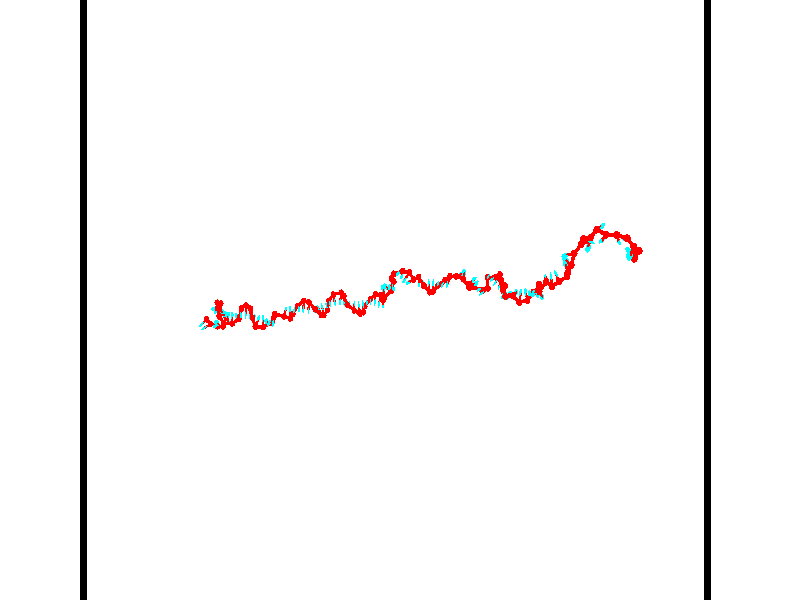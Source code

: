 // switches for output
#declare DRAW_BASES = 1; // possible values are 0, 1; only relevant for DNA ribbons
#declare DRAW_BASES_TYPE = 3; // possible values are 1, 2, 3; only relevant for DNA ribbons
#declare DRAW_FOG = 0; // set to 1 to enable fog

#include "colors.inc"

#include "transforms.inc"
background { rgb <1, 1, 1>}

#default {
   normal{
       ripples 0.25
       frequency 0.20
       turbulence 0.2
       lambda 5
   }
	finish {
		phong 0.1
		phong_size 40.
	}
}

// original window dimensions: 1024x640


// camera settings

camera {
	sky <-0, 1, 0>
	up <-0, 1, 0>
	right 1.6 * <0.99995, 0, 0.00999983>
	location <54.4867, 55, 106.329>
	look_at <55, 55, 55.0001>
	direction <0.513302, 0, -51.3289>
	angle 67.0682
}


# declare cpy_camera_pos = <54.4867, 55, 106.329>;
# if (DRAW_FOG = 1)
fog {
	fog_type 2
	up vnormalize(cpy_camera_pos)
	color rgbt<1,1,1,0.3>
	distance 1e-5
	fog_alt 3e-3
	fog_offset 88
}
# end


// LIGHTS

# declare lum = 6;
global_settings {
	ambient_light rgb lum * <0.05, 0.05, 0.05>
	max_trace_level 15
}# declare cpy_direct_light_amount = 0.25;
light_source
{	1000 * <-0.98995, -1, 1.00995>,
	rgb lum * cpy_direct_light_amount
	parallel
}

light_source
{	1000 * <0.98995, 1, -1.00995>,
	rgb lum * cpy_direct_light_amount
	parallel
}

// strand 0

// nucleotide -1

// particle -1
sphere {
	<36.846069, 53.482960, 49.372162> 0.250000
	pigment { color rgbt <1,0,0,0> }
	no_shadow
}
cylinder {
	<36.667191, 53.264828, 49.655746>,  <36.559864, 53.133949, 49.825897>, 0.100000
	pigment { color rgbt <1,0,0,0> }
	no_shadow
}
cylinder {
	<36.667191, 53.264828, 49.655746>,  <36.846069, 53.482960, 49.372162>, 0.100000
	pigment { color rgbt <1,0,0,0> }
	no_shadow
}

// particle -1
sphere {
	<36.667191, 53.264828, 49.655746> 0.100000
	pigment { color rgbt <1,0,0,0> }
	no_shadow
}
sphere {
	0, 1
	scale<0.080000,0.200000,0.300000>
	matrix <0.721594, -0.688319, -0.074285,
		0.528504, 0.478364, 0.701321,
		-0.447197, -0.545330, 0.708964,
		36.533031, 53.101231, 49.868435>
	pigment { color rgbt <0,1,1,0> }
	no_shadow
}
cylinder {
	<37.318947, 53.130989, 49.647911>,  <36.846069, 53.482960, 49.372162>, 0.130000
	pigment { color rgbt <1,0,0,0> }
	no_shadow
}

// nucleotide -1

// particle -1
sphere {
	<37.318947, 53.130989, 49.647911> 0.250000
	pigment { color rgbt <1,0,0,0> }
	no_shadow
}
cylinder {
	<37.040230, 52.947968, 49.868858>,  <36.872997, 52.838154, 50.001427>, 0.100000
	pigment { color rgbt <1,0,0,0> }
	no_shadow
}
cylinder {
	<37.040230, 52.947968, 49.868858>,  <37.318947, 53.130989, 49.647911>, 0.100000
	pigment { color rgbt <1,0,0,0> }
	no_shadow
}

// particle -1
sphere {
	<37.040230, 52.947968, 49.868858> 0.100000
	pigment { color rgbt <1,0,0,0> }
	no_shadow
}
sphere {
	0, 1
	scale<0.080000,0.200000,0.300000>
	matrix <0.586949, -0.806376, 0.072452,
		0.412268, 0.374698, 0.830444,
		-0.696797, -0.457558, 0.552372,
		36.831192, 52.810699, 50.034569>
	pigment { color rgbt <0,1,1,0> }
	no_shadow
}
cylinder {
	<37.996292, 52.944408, 49.751762>,  <37.318947, 53.130989, 49.647911>, 0.130000
	pigment { color rgbt <1,0,0,0> }
	no_shadow
}

// nucleotide -1

// particle -1
sphere {
	<37.996292, 52.944408, 49.751762> 0.250000
	pigment { color rgbt <1,0,0,0> }
	no_shadow
}
cylinder {
	<38.038666, 53.137054, 50.099747>,  <38.064091, 53.252644, 50.308537>, 0.100000
	pigment { color rgbt <1,0,0,0> }
	no_shadow
}
cylinder {
	<38.038666, 53.137054, 50.099747>,  <37.996292, 52.944408, 49.751762>, 0.100000
	pigment { color rgbt <1,0,0,0> }
	no_shadow
}

// particle -1
sphere {
	<38.038666, 53.137054, 50.099747> 0.100000
	pigment { color rgbt <1,0,0,0> }
	no_shadow
}
sphere {
	0, 1
	scale<0.080000,0.200000,0.300000>
	matrix <0.310537, -0.847145, 0.431175,
		0.944640, 0.224479, -0.239299,
		0.105931, 0.481616, 0.869956,
		38.070446, 53.281540, 50.360733>
	pigment { color rgbt <0,1,1,0> }
	no_shadow
}
cylinder {
	<38.621323, 52.953011, 50.206573>,  <37.996292, 52.944408, 49.751762>, 0.130000
	pigment { color rgbt <1,0,0,0> }
	no_shadow
}

// nucleotide -1

// particle -1
sphere {
	<38.621323, 52.953011, 50.206573> 0.250000
	pigment { color rgbt <1,0,0,0> }
	no_shadow
}
cylinder {
	<38.323242, 52.969563, 50.472794>,  <38.144394, 52.979496, 50.632526>, 0.100000
	pigment { color rgbt <1,0,0,0> }
	no_shadow
}
cylinder {
	<38.323242, 52.969563, 50.472794>,  <38.621323, 52.953011, 50.206573>, 0.100000
	pigment { color rgbt <1,0,0,0> }
	no_shadow
}

// particle -1
sphere {
	<38.323242, 52.969563, 50.472794> 0.100000
	pigment { color rgbt <1,0,0,0> }
	no_shadow
}
sphere {
	0, 1
	scale<0.080000,0.200000,0.300000>
	matrix <0.490206, -0.642630, 0.588834,
		0.452070, 0.765059, 0.458604,
		-0.745205, 0.041383, 0.665550,
		38.099682, 52.981979, 50.672459>
	pigment { color rgbt <0,1,1,0> }
	no_shadow
}
cylinder {
	<38.834560, 53.662189, 49.882252>,  <38.621323, 52.953011, 50.206573>, 0.130000
	pigment { color rgbt <1,0,0,0> }
	no_shadow
}

// nucleotide -1

// particle -1
sphere {
	<38.834560, 53.662189, 49.882252> 0.250000
	pigment { color rgbt <1,0,0,0> }
	no_shadow
}
cylinder {
	<38.934704, 53.401108, 49.596230>,  <38.994789, 53.244461, 49.424618>, 0.100000
	pigment { color rgbt <1,0,0,0> }
	no_shadow
}
cylinder {
	<38.934704, 53.401108, 49.596230>,  <38.834560, 53.662189, 49.882252>, 0.100000
	pigment { color rgbt <1,0,0,0> }
	no_shadow
}

// particle -1
sphere {
	<38.934704, 53.401108, 49.596230> 0.100000
	pigment { color rgbt <1,0,0,0> }
	no_shadow
}
sphere {
	0, 1
	scale<0.080000,0.200000,0.300000>
	matrix <0.131124, 0.754630, -0.642915,
		0.959232, 0.067200, 0.274514,
		0.250360, -0.652700, -0.715054,
		39.009811, 53.205299, 49.381714>
	pigment { color rgbt <0,1,1,0> }
	no_shadow
}
cylinder {
	<38.252735, 54.123661, 49.691151>,  <38.834560, 53.662189, 49.882252>, 0.130000
	pigment { color rgbt <1,0,0,0> }
	no_shadow
}

// nucleotide -1

// particle -1
sphere {
	<38.252735, 54.123661, 49.691151> 0.250000
	pigment { color rgbt <1,0,0,0> }
	no_shadow
}
cylinder {
	<38.011177, 54.224895, 49.993477>,  <37.866241, 54.285637, 50.174873>, 0.100000
	pigment { color rgbt <1,0,0,0> }
	no_shadow
}
cylinder {
	<38.011177, 54.224895, 49.993477>,  <38.252735, 54.123661, 49.691151>, 0.100000
	pigment { color rgbt <1,0,0,0> }
	no_shadow
}

// particle -1
sphere {
	<38.011177, 54.224895, 49.993477> 0.100000
	pigment { color rgbt <1,0,0,0> }
	no_shadow
}
sphere {
	0, 1
	scale<0.080000,0.200000,0.300000>
	matrix <0.658508, -0.375844, 0.652003,
		0.449084, 0.891452, 0.060309,
		-0.603896, 0.253091, 0.755814,
		37.830009, 54.300823, 50.220222>
	pigment { color rgbt <0,1,1,0> }
	no_shadow
}
cylinder {
	<38.408463, 54.724762, 50.150497>,  <38.252735, 54.123661, 49.691151>, 0.130000
	pigment { color rgbt <1,0,0,0> }
	no_shadow
}

// nucleotide -1

// particle -1
sphere {
	<38.408463, 54.724762, 50.150497> 0.250000
	pigment { color rgbt <1,0,0,0> }
	no_shadow
}
cylinder {
	<38.214676, 54.424118, 50.329552>,  <38.098404, 54.243732, 50.436985>, 0.100000
	pigment { color rgbt <1,0,0,0> }
	no_shadow
}
cylinder {
	<38.214676, 54.424118, 50.329552>,  <38.408463, 54.724762, 50.150497>, 0.100000
	pigment { color rgbt <1,0,0,0> }
	no_shadow
}

// particle -1
sphere {
	<38.214676, 54.424118, 50.329552> 0.100000
	pigment { color rgbt <1,0,0,0> }
	no_shadow
}
sphere {
	0, 1
	scale<0.080000,0.200000,0.300000>
	matrix <0.821333, -0.214632, 0.528530,
		-0.301171, 0.623713, 0.721303,
		-0.484466, -0.751608, 0.447635,
		38.069336, 54.198635, 50.463840>
	pigment { color rgbt <0,1,1,0> }
	no_shadow
}
cylinder {
	<38.324928, 54.791069, 50.931477>,  <38.408463, 54.724762, 50.150497>, 0.130000
	pigment { color rgbt <1,0,0,0> }
	no_shadow
}

// nucleotide -1

// particle -1
sphere {
	<38.324928, 54.791069, 50.931477> 0.250000
	pigment { color rgbt <1,0,0,0> }
	no_shadow
}
cylinder {
	<38.379482, 54.425163, 50.779366>,  <38.412212, 54.205620, 50.688099>, 0.100000
	pigment { color rgbt <1,0,0,0> }
	no_shadow
}
cylinder {
	<38.379482, 54.425163, 50.779366>,  <38.324928, 54.791069, 50.931477>, 0.100000
	pigment { color rgbt <1,0,0,0> }
	no_shadow
}

// particle -1
sphere {
	<38.379482, 54.425163, 50.779366> 0.100000
	pigment { color rgbt <1,0,0,0> }
	no_shadow
}
sphere {
	0, 1
	scale<0.080000,0.200000,0.300000>
	matrix <0.820505, -0.110802, 0.560798,
		-0.555132, -0.388501, 0.735456,
		0.136380, -0.914762, -0.380277,
		38.420395, 54.150734, 50.665283>
	pigment { color rgbt <0,1,1,0> }
	no_shadow
}
cylinder {
	<38.496723, 54.373783, 51.478943>,  <38.324928, 54.791069, 50.931477>, 0.130000
	pigment { color rgbt <1,0,0,0> }
	no_shadow
}

// nucleotide -1

// particle -1
sphere {
	<38.496723, 54.373783, 51.478943> 0.250000
	pigment { color rgbt <1,0,0,0> }
	no_shadow
}
cylinder {
	<38.679535, 54.194244, 51.171783>,  <38.789223, 54.086521, 50.987488>, 0.100000
	pigment { color rgbt <1,0,0,0> }
	no_shadow
}
cylinder {
	<38.679535, 54.194244, 51.171783>,  <38.496723, 54.373783, 51.478943>, 0.100000
	pigment { color rgbt <1,0,0,0> }
	no_shadow
}

// particle -1
sphere {
	<38.679535, 54.194244, 51.171783> 0.100000
	pigment { color rgbt <1,0,0,0> }
	no_shadow
}
sphere {
	0, 1
	scale<0.080000,0.200000,0.300000>
	matrix <0.763931, -0.244099, 0.597349,
		-0.455561, -0.859623, 0.231329,
		0.457028, -0.448848, -0.767894,
		38.816643, 54.059589, 50.941414>
	pigment { color rgbt <0,1,1,0> }
	no_shadow
}
cylinder {
	<38.728992, 53.777157, 51.745014>,  <38.496723, 54.373783, 51.478943>, 0.130000
	pigment { color rgbt <1,0,0,0> }
	no_shadow
}

// nucleotide -1

// particle -1
sphere {
	<38.728992, 53.777157, 51.745014> 0.250000
	pigment { color rgbt <1,0,0,0> }
	no_shadow
}
cylinder {
	<38.946049, 53.861141, 51.419693>,  <39.076283, 53.911533, 51.224503>, 0.100000
	pigment { color rgbt <1,0,0,0> }
	no_shadow
}
cylinder {
	<38.946049, 53.861141, 51.419693>,  <38.728992, 53.777157, 51.745014>, 0.100000
	pigment { color rgbt <1,0,0,0> }
	no_shadow
}

// particle -1
sphere {
	<38.946049, 53.861141, 51.419693> 0.100000
	pigment { color rgbt <1,0,0,0> }
	no_shadow
}
sphere {
	0, 1
	scale<0.080000,0.200000,0.300000>
	matrix <0.839817, -0.117531, 0.529994,
		0.015692, -0.970619, -0.240109,
		0.542642, 0.209965, -0.813298,
		39.108841, 53.924129, 51.175705>
	pigment { color rgbt <0,1,1,0> }
	no_shadow
}
cylinder {
	<39.118401, 53.218662, 51.613922>,  <38.728992, 53.777157, 51.745014>, 0.130000
	pigment { color rgbt <1,0,0,0> }
	no_shadow
}

// nucleotide -1

// particle -1
sphere {
	<39.118401, 53.218662, 51.613922> 0.250000
	pigment { color rgbt <1,0,0,0> }
	no_shadow
}
cylinder {
	<39.286392, 53.560947, 51.493011>,  <39.387188, 53.766319, 51.420467>, 0.100000
	pigment { color rgbt <1,0,0,0> }
	no_shadow
}
cylinder {
	<39.286392, 53.560947, 51.493011>,  <39.118401, 53.218662, 51.613922>, 0.100000
	pigment { color rgbt <1,0,0,0> }
	no_shadow
}

// particle -1
sphere {
	<39.286392, 53.560947, 51.493011> 0.100000
	pigment { color rgbt <1,0,0,0> }
	no_shadow
}
sphere {
	0, 1
	scale<0.080000,0.200000,0.300000>
	matrix <0.828309, -0.225328, 0.512963,
		0.370841, -0.465808, -0.803430,
		0.419978, 0.855716, -0.302272,
		39.412384, 53.817661, 51.402328>
	pigment { color rgbt <0,1,1,0> }
	no_shadow
}
cylinder {
	<39.770149, 53.216511, 51.237484>,  <39.118401, 53.218662, 51.613922>, 0.130000
	pigment { color rgbt <1,0,0,0> }
	no_shadow
}

// nucleotide -1

// particle -1
sphere {
	<39.770149, 53.216511, 51.237484> 0.250000
	pigment { color rgbt <1,0,0,0> }
	no_shadow
}
cylinder {
	<39.808670, 53.572983, 51.414806>,  <39.831783, 53.786865, 51.521202>, 0.100000
	pigment { color rgbt <1,0,0,0> }
	no_shadow
}
cylinder {
	<39.808670, 53.572983, 51.414806>,  <39.770149, 53.216511, 51.237484>, 0.100000
	pigment { color rgbt <1,0,0,0> }
	no_shadow
}

// particle -1
sphere {
	<39.808670, 53.572983, 51.414806> 0.100000
	pigment { color rgbt <1,0,0,0> }
	no_shadow
}
sphere {
	0, 1
	scale<0.080000,0.200000,0.300000>
	matrix <0.947571, -0.218421, 0.233242,
		0.304688, 0.397605, -0.865491,
		0.096303, 0.891181, 0.443309,
		39.837563, 53.840336, 51.547798>
	pigment { color rgbt <0,1,1,0> }
	no_shadow
}
cylinder {
	<40.316605, 53.552750, 51.047241>,  <39.770149, 53.216511, 51.237484>, 0.130000
	pigment { color rgbt <1,0,0,0> }
	no_shadow
}

// nucleotide -1

// particle -1
sphere {
	<40.316605, 53.552750, 51.047241> 0.250000
	pigment { color rgbt <1,0,0,0> }
	no_shadow
}
cylinder {
	<40.281879, 53.707508, 51.414452>,  <40.261044, 53.800362, 51.634777>, 0.100000
	pigment { color rgbt <1,0,0,0> }
	no_shadow
}
cylinder {
	<40.281879, 53.707508, 51.414452>,  <40.316605, 53.552750, 51.047241>, 0.100000
	pigment { color rgbt <1,0,0,0> }
	no_shadow
}

// particle -1
sphere {
	<40.281879, 53.707508, 51.414452> 0.100000
	pigment { color rgbt <1,0,0,0> }
	no_shadow
}
sphere {
	0, 1
	scale<0.080000,0.200000,0.300000>
	matrix <0.981784, -0.123109, 0.144721,
		0.169009, 0.913870, -0.369159,
		-0.086809, 0.386893, 0.918029,
		40.255836, 53.823578, 51.689861>
	pigment { color rgbt <0,1,1,0> }
	no_shadow
}
cylinder {
	<40.588104, 54.355949, 51.193718>,  <40.316605, 53.552750, 51.047241>, 0.130000
	pigment { color rgbt <1,0,0,0> }
	no_shadow
}

// nucleotide -1

// particle -1
sphere {
	<40.588104, 54.355949, 51.193718> 0.250000
	pigment { color rgbt <1,0,0,0> }
	no_shadow
}
cylinder {
	<40.630547, 54.075294, 51.475555>,  <40.656010, 53.906902, 51.644657>, 0.100000
	pigment { color rgbt <1,0,0,0> }
	no_shadow
}
cylinder {
	<40.630547, 54.075294, 51.475555>,  <40.588104, 54.355949, 51.193718>, 0.100000
	pigment { color rgbt <1,0,0,0> }
	no_shadow
}

// particle -1
sphere {
	<40.630547, 54.075294, 51.475555> 0.100000
	pigment { color rgbt <1,0,0,0> }
	no_shadow
}
sphere {
	0, 1
	scale<0.080000,0.200000,0.300000>
	matrix <0.994107, 0.090668, -0.059414,
		-0.022196, 0.706742, 0.707123,
		0.106104, -0.701637, 0.704590,
		40.662376, 53.864803, 51.686932>
	pigment { color rgbt <0,1,1,0> }
	no_shadow
}
cylinder {
	<41.121597, 54.581875, 51.718433>,  <40.588104, 54.355949, 51.193718>, 0.130000
	pigment { color rgbt <1,0,0,0> }
	no_shadow
}

// nucleotide -1

// particle -1
sphere {
	<41.121597, 54.581875, 51.718433> 0.250000
	pigment { color rgbt <1,0,0,0> }
	no_shadow
}
cylinder {
	<41.099041, 54.184395, 51.679676>,  <41.085506, 53.945908, 51.656422>, 0.100000
	pigment { color rgbt <1,0,0,0> }
	no_shadow
}
cylinder {
	<41.099041, 54.184395, 51.679676>,  <41.121597, 54.581875, 51.718433>, 0.100000
	pigment { color rgbt <1,0,0,0> }
	no_shadow
}

// particle -1
sphere {
	<41.099041, 54.184395, 51.679676> 0.100000
	pigment { color rgbt <1,0,0,0> }
	no_shadow
}
sphere {
	0, 1
	scale<0.080000,0.200000,0.300000>
	matrix <0.990182, -0.043228, -0.132929,
		0.127903, -0.103439, 0.986378,
		-0.056389, -0.993696, -0.096895,
		41.082123, 53.886288, 51.650608>
	pigment { color rgbt <0,1,1,0> }
	no_shadow
}
cylinder {
	<41.611607, 54.355305, 52.075150>,  <41.121597, 54.581875, 51.718433>, 0.130000
	pigment { color rgbt <1,0,0,0> }
	no_shadow
}

// nucleotide -1

// particle -1
sphere {
	<41.611607, 54.355305, 52.075150> 0.250000
	pigment { color rgbt <1,0,0,0> }
	no_shadow
}
cylinder {
	<41.533005, 54.054703, 51.823238>,  <41.485844, 53.874340, 51.672092>, 0.100000
	pigment { color rgbt <1,0,0,0> }
	no_shadow
}
cylinder {
	<41.533005, 54.054703, 51.823238>,  <41.611607, 54.355305, 52.075150>, 0.100000
	pigment { color rgbt <1,0,0,0> }
	no_shadow
}

// particle -1
sphere {
	<41.533005, 54.054703, 51.823238> 0.100000
	pigment { color rgbt <1,0,0,0> }
	no_shadow
}
sphere {
	0, 1
	scale<0.080000,0.200000,0.300000>
	matrix <0.979966, -0.129276, -0.151506,
		0.032442, -0.646936, 0.761854,
		-0.196504, -0.751506, -0.629782,
		41.474052, 53.829250, 51.634304>
	pigment { color rgbt <0,1,1,0> }
	no_shadow
}
cylinder {
	<41.868206, 53.673317, 52.349632>,  <41.611607, 54.355305, 52.075150>, 0.130000
	pigment { color rgbt <1,0,0,0> }
	no_shadow
}

// nucleotide -1

// particle -1
sphere {
	<41.868206, 53.673317, 52.349632> 0.250000
	pigment { color rgbt <1,0,0,0> }
	no_shadow
}
cylinder {
	<41.870716, 53.703636, 51.950790>,  <41.872223, 53.721828, 51.711487>, 0.100000
	pigment { color rgbt <1,0,0,0> }
	no_shadow
}
cylinder {
	<41.870716, 53.703636, 51.950790>,  <41.868206, 53.673317, 52.349632>, 0.100000
	pigment { color rgbt <1,0,0,0> }
	no_shadow
}

// particle -1
sphere {
	<41.870716, 53.703636, 51.950790> 0.100000
	pigment { color rgbt <1,0,0,0> }
	no_shadow
}
sphere {
	0, 1
	scale<0.080000,0.200000,0.300000>
	matrix <0.980980, -0.193918, -0.008572,
		-0.194006, -0.978085, -0.075571,
		0.006271, 0.075797, -0.997104,
		41.872597, 53.726376, 51.651661>
	pigment { color rgbt <0,1,1,0> }
	no_shadow
}
cylinder {
	<42.016495, 53.003635, 51.914326>,  <41.868206, 53.673317, 52.349632>, 0.130000
	pigment { color rgbt <1,0,0,0> }
	no_shadow
}

// nucleotide -1

// particle -1
sphere {
	<42.016495, 53.003635, 51.914326> 0.250000
	pigment { color rgbt <1,0,0,0> }
	no_shadow
}
cylinder {
	<42.142387, 53.343636, 51.745354>,  <42.217922, 53.547634, 51.643970>, 0.100000
	pigment { color rgbt <1,0,0,0> }
	no_shadow
}
cylinder {
	<42.142387, 53.343636, 51.745354>,  <42.016495, 53.003635, 51.914326>, 0.100000
	pigment { color rgbt <1,0,0,0> }
	no_shadow
}

// particle -1
sphere {
	<42.142387, 53.343636, 51.745354> 0.100000
	pigment { color rgbt <1,0,0,0> }
	no_shadow
}
sphere {
	0, 1
	scale<0.080000,0.200000,0.300000>
	matrix <0.942330, -0.226426, 0.246467,
		0.113848, -0.475638, -0.872243,
		0.314727, 0.850000, -0.422429,
		42.236805, 53.598637, 51.618626>
	pigment { color rgbt <0,1,1,0> }
	no_shadow
}
cylinder {
	<42.620022, 52.946537, 51.378445>,  <42.016495, 53.003635, 51.914326>, 0.130000
	pigment { color rgbt <1,0,0,0> }
	no_shadow
}

// nucleotide -1

// particle -1
sphere {
	<42.620022, 52.946537, 51.378445> 0.250000
	pigment { color rgbt <1,0,0,0> }
	no_shadow
}
cylinder {
	<42.639751, 53.312332, 51.539082>,  <42.651588, 53.531811, 51.635464>, 0.100000
	pigment { color rgbt <1,0,0,0> }
	no_shadow
}
cylinder {
	<42.639751, 53.312332, 51.539082>,  <42.620022, 52.946537, 51.378445>, 0.100000
	pigment { color rgbt <1,0,0,0> }
	no_shadow
}

// particle -1
sphere {
	<42.639751, 53.312332, 51.539082> 0.100000
	pigment { color rgbt <1,0,0,0> }
	no_shadow
}
sphere {
	0, 1
	scale<0.080000,0.200000,0.300000>
	matrix <0.938498, -0.180011, 0.294646,
		0.341742, 0.362364, -0.867124,
		0.049323, 0.914488, 0.401595,
		42.654549, 53.586678, 51.659561>
	pigment { color rgbt <0,1,1,0> }
	no_shadow
}
cylinder {
	<43.225567, 53.238346, 51.116837>,  <42.620022, 52.946537, 51.378445>, 0.130000
	pigment { color rgbt <1,0,0,0> }
	no_shadow
}

// nucleotide -1

// particle -1
sphere {
	<43.225567, 53.238346, 51.116837> 0.250000
	pigment { color rgbt <1,0,0,0> }
	no_shadow
}
cylinder {
	<43.081905, 53.336735, 51.476948>,  <42.995708, 53.395767, 51.693016>, 0.100000
	pigment { color rgbt <1,0,0,0> }
	no_shadow
}
cylinder {
	<43.081905, 53.336735, 51.476948>,  <43.225567, 53.238346, 51.116837>, 0.100000
	pigment { color rgbt <1,0,0,0> }
	no_shadow
}

// particle -1
sphere {
	<43.081905, 53.336735, 51.476948> 0.100000
	pigment { color rgbt <1,0,0,0> }
	no_shadow
}
sphere {
	0, 1
	scale<0.080000,0.200000,0.300000>
	matrix <0.899838, -0.164652, 0.403958,
		0.247596, 0.955190, -0.162201,
		-0.359150, 0.245973, 0.900283,
		42.974159, 53.410526, 51.747032>
	pigment { color rgbt <0,1,1,0> }
	no_shadow
}
cylinder {
	<43.585018, 53.670055, 51.509377>,  <43.225567, 53.238346, 51.116837>, 0.130000
	pigment { color rgbt <1,0,0,0> }
	no_shadow
}

// nucleotide -1

// particle -1
sphere {
	<43.585018, 53.670055, 51.509377> 0.250000
	pigment { color rgbt <1,0,0,0> }
	no_shadow
}
cylinder {
	<43.416553, 53.448071, 51.796329>,  <43.315475, 53.314880, 51.968502>, 0.100000
	pigment { color rgbt <1,0,0,0> }
	no_shadow
}
cylinder {
	<43.416553, 53.448071, 51.796329>,  <43.585018, 53.670055, 51.509377>, 0.100000
	pigment { color rgbt <1,0,0,0> }
	no_shadow
}

// particle -1
sphere {
	<43.416553, 53.448071, 51.796329> 0.100000
	pigment { color rgbt <1,0,0,0> }
	no_shadow
}
sphere {
	0, 1
	scale<0.080000,0.200000,0.300000>
	matrix <0.905699, -0.215202, 0.365236,
		-0.048308, 0.803559, 0.593261,
		-0.421159, -0.554960, 0.717387,
		43.290207, 53.281582, 52.011547>
	pigment { color rgbt <0,1,1,0> }
	no_shadow
}
cylinder {
	<43.833241, 53.952152, 52.239868>,  <43.585018, 53.670055, 51.509377>, 0.130000
	pigment { color rgbt <1,0,0,0> }
	no_shadow
}

// nucleotide -1

// particle -1
sphere {
	<43.833241, 53.952152, 52.239868> 0.250000
	pigment { color rgbt <1,0,0,0> }
	no_shadow
}
cylinder {
	<43.749062, 53.562859, 52.202911>,  <43.698555, 53.329285, 52.180737>, 0.100000
	pigment { color rgbt <1,0,0,0> }
	no_shadow
}
cylinder {
	<43.749062, 53.562859, 52.202911>,  <43.833241, 53.952152, 52.239868>, 0.100000
	pigment { color rgbt <1,0,0,0> }
	no_shadow
}

// particle -1
sphere {
	<43.749062, 53.562859, 52.202911> 0.100000
	pigment { color rgbt <1,0,0,0> }
	no_shadow
}
sphere {
	0, 1
	scale<0.080000,0.200000,0.300000>
	matrix <0.933877, -0.228080, 0.275414,
		-0.289114, -0.028323, 0.956876,
		-0.210443, -0.973230, -0.092392,
		43.685928, 53.270889, 52.175194>
	pigment { color rgbt <0,1,1,0> }
	no_shadow
}
cylinder {
	<44.640835, 53.770653, 52.164093>,  <43.833241, 53.952152, 52.239868>, 0.130000
	pigment { color rgbt <1,0,0,0> }
	no_shadow
}

// nucleotide -1

// particle -1
sphere {
	<44.640835, 53.770653, 52.164093> 0.250000
	pigment { color rgbt <1,0,0,0> }
	no_shadow
}
cylinder {
	<44.673920, 54.053272, 51.882965>,  <44.693771, 54.222843, 51.714287>, 0.100000
	pigment { color rgbt <1,0,0,0> }
	no_shadow
}
cylinder {
	<44.673920, 54.053272, 51.882965>,  <44.640835, 53.770653, 52.164093>, 0.100000
	pigment { color rgbt <1,0,0,0> }
	no_shadow
}

// particle -1
sphere {
	<44.673920, 54.053272, 51.882965> 0.100000
	pigment { color rgbt <1,0,0,0> }
	no_shadow
}
sphere {
	0, 1
	scale<0.080000,0.200000,0.300000>
	matrix <0.995859, -0.085304, 0.031439,
		-0.037741, -0.702509, -0.710674,
		0.082710, 0.706544, -0.702819,
		44.698734, 54.265236, 51.672119>
	pigment { color rgbt <0,1,1,0> }
	no_shadow
}
cylinder {
	<45.112659, 53.610909, 51.592167>,  <44.640835, 53.770653, 52.164093>, 0.130000
	pigment { color rgbt <1,0,0,0> }
	no_shadow
}

// nucleotide -1

// particle -1
sphere {
	<45.112659, 53.610909, 51.592167> 0.250000
	pigment { color rgbt <1,0,0,0> }
	no_shadow
}
cylinder {
	<45.106846, 54.008617, 51.634514>,  <45.103359, 54.247242, 51.659924>, 0.100000
	pigment { color rgbt <1,0,0,0> }
	no_shadow
}
cylinder {
	<45.106846, 54.008617, 51.634514>,  <45.112659, 53.610909, 51.592167>, 0.100000
	pigment { color rgbt <1,0,0,0> }
	no_shadow
}

// particle -1
sphere {
	<45.106846, 54.008617, 51.634514> 0.100000
	pigment { color rgbt <1,0,0,0> }
	no_shadow
}
sphere {
	0, 1
	scale<0.080000,0.200000,0.300000>
	matrix <0.995340, 0.024480, -0.093272,
		-0.095330, 0.104019, -0.989996,
		-0.014533, 0.994274, 0.105867,
		45.102486, 54.306900, 51.666275>
	pigment { color rgbt <0,1,1,0> }
	no_shadow
}
cylinder {
	<45.215019, 53.932274, 50.932281>,  <45.112659, 53.610909, 51.592167>, 0.130000
	pigment { color rgbt <1,0,0,0> }
	no_shadow
}

// nucleotide -1

// particle -1
sphere {
	<45.215019, 53.932274, 50.932281> 0.250000
	pigment { color rgbt <1,0,0,0> }
	no_shadow
}
cylinder {
	<45.349007, 54.121147, 51.258430>,  <45.429398, 54.234470, 51.454121>, 0.100000
	pigment { color rgbt <1,0,0,0> }
	no_shadow
}
cylinder {
	<45.349007, 54.121147, 51.258430>,  <45.215019, 53.932274, 50.932281>, 0.100000
	pigment { color rgbt <1,0,0,0> }
	no_shadow
}

// particle -1
sphere {
	<45.349007, 54.121147, 51.258430> 0.100000
	pigment { color rgbt <1,0,0,0> }
	no_shadow
}
sphere {
	0, 1
	scale<0.080000,0.200000,0.300000>
	matrix <0.940986, -0.212078, -0.263758,
		0.048379, 0.855606, -0.515362,
		0.334969, 0.472188, 0.815374,
		45.449497, 54.262802, 51.503044>
	pigment { color rgbt <0,1,1,0> }
	no_shadow
}
cylinder {
	<45.638741, 54.551987, 50.730370>,  <45.215019, 53.932274, 50.932281>, 0.130000
	pigment { color rgbt <1,0,0,0> }
	no_shadow
}

// nucleotide -1

// particle -1
sphere {
	<45.638741, 54.551987, 50.730370> 0.250000
	pigment { color rgbt <1,0,0,0> }
	no_shadow
}
cylinder {
	<45.757881, 54.415207, 51.086876>,  <45.829365, 54.333138, 51.300781>, 0.100000
	pigment { color rgbt <1,0,0,0> }
	no_shadow
}
cylinder {
	<45.757881, 54.415207, 51.086876>,  <45.638741, 54.551987, 50.730370>, 0.100000
	pigment { color rgbt <1,0,0,0> }
	no_shadow
}

// particle -1
sphere {
	<45.757881, 54.415207, 51.086876> 0.100000
	pigment { color rgbt <1,0,0,0> }
	no_shadow
}
sphere {
	0, 1
	scale<0.080000,0.200000,0.300000>
	matrix <0.938199, -0.067533, -0.339444,
		0.176262, 0.937289, 0.300701,
		0.297850, -0.341948, 0.891267,
		45.847237, 54.312622, 51.354256>
	pigment { color rgbt <0,1,1,0> }
	no_shadow
}
cylinder {
	<46.243176, 54.941349, 51.076862>,  <45.638741, 54.551987, 50.730370>, 0.130000
	pigment { color rgbt <1,0,0,0> }
	no_shadow
}

// nucleotide -1

// particle -1
sphere {
	<46.243176, 54.941349, 51.076862> 0.250000
	pigment { color rgbt <1,0,0,0> }
	no_shadow
}
cylinder {
	<46.241417, 54.559006, 51.194378>,  <46.240360, 54.329597, 51.264889>, 0.100000
	pigment { color rgbt <1,0,0,0> }
	no_shadow
}
cylinder {
	<46.241417, 54.559006, 51.194378>,  <46.243176, 54.941349, 51.076862>, 0.100000
	pigment { color rgbt <1,0,0,0> }
	no_shadow
}

// particle -1
sphere {
	<46.241417, 54.559006, 51.194378> 0.100000
	pigment { color rgbt <1,0,0,0> }
	no_shadow
}
sphere {
	0, 1
	scale<0.080000,0.200000,0.300000>
	matrix <0.956293, -0.089921, -0.278240,
		0.292376, 0.279725, 0.914478,
		-0.004400, -0.955860, 0.293790,
		46.240097, 54.272247, 51.282516>
	pigment { color rgbt <0,1,1,0> }
	no_shadow
}
cylinder {
	<46.775990, 54.820717, 51.586784>,  <46.243176, 54.941349, 51.076862>, 0.130000
	pigment { color rgbt <1,0,0,0> }
	no_shadow
}

// nucleotide -1

// particle -1
sphere {
	<46.775990, 54.820717, 51.586784> 0.250000
	pigment { color rgbt <1,0,0,0> }
	no_shadow
}
cylinder {
	<46.726593, 54.485359, 51.374432>,  <46.696957, 54.284145, 51.247021>, 0.100000
	pigment { color rgbt <1,0,0,0> }
	no_shadow
}
cylinder {
	<46.726593, 54.485359, 51.374432>,  <46.775990, 54.820717, 51.586784>, 0.100000
	pigment { color rgbt <1,0,0,0> }
	no_shadow
}

// particle -1
sphere {
	<46.726593, 54.485359, 51.374432> 0.100000
	pigment { color rgbt <1,0,0,0> }
	no_shadow
}
sphere {
	0, 1
	scale<0.080000,0.200000,0.300000>
	matrix <0.979497, -0.017168, -0.200723,
		0.159172, -0.544788, 0.823329,
		-0.123487, -0.838398, -0.530886,
		46.689548, 54.233841, 51.215164>
	pigment { color rgbt <0,1,1,0> }
	no_shadow
}
cylinder {
	<47.389038, 54.306404, 51.833073>,  <46.775990, 54.820717, 51.586784>, 0.130000
	pigment { color rgbt <1,0,0,0> }
	no_shadow
}

// nucleotide -1

// particle -1
sphere {
	<47.389038, 54.306404, 51.833073> 0.250000
	pigment { color rgbt <1,0,0,0> }
	no_shadow
}
cylinder {
	<47.274071, 54.248634, 51.454330>,  <47.205090, 54.213974, 51.227085>, 0.100000
	pigment { color rgbt <1,0,0,0> }
	no_shadow
}
cylinder {
	<47.274071, 54.248634, 51.454330>,  <47.389038, 54.306404, 51.833073>, 0.100000
	pigment { color rgbt <1,0,0,0> }
	no_shadow
}

// particle -1
sphere {
	<47.274071, 54.248634, 51.454330> 0.100000
	pigment { color rgbt <1,0,0,0> }
	no_shadow
}
sphere {
	0, 1
	scale<0.080000,0.200000,0.300000>
	matrix <0.918236, 0.239657, -0.315289,
		0.272455, -0.960055, 0.063733,
		-0.287421, -0.144424, -0.946853,
		47.187843, 54.205307, 51.170273>
	pigment { color rgbt <0,1,1,0> }
	no_shadow
}
cylinder {
	<47.888317, 53.854824, 51.392681>,  <47.389038, 54.306404, 51.833073>, 0.130000
	pigment { color rgbt <1,0,0,0> }
	no_shadow
}

// nucleotide -1

// particle -1
sphere {
	<47.888317, 53.854824, 51.392681> 0.250000
	pigment { color rgbt <1,0,0,0> }
	no_shadow
}
cylinder {
	<47.707119, 54.141953, 51.181198>,  <47.598400, 54.314232, 51.054310>, 0.100000
	pigment { color rgbt <1,0,0,0> }
	no_shadow
}
cylinder {
	<47.707119, 54.141953, 51.181198>,  <47.888317, 53.854824, 51.392681>, 0.100000
	pigment { color rgbt <1,0,0,0> }
	no_shadow
}

// particle -1
sphere {
	<47.707119, 54.141953, 51.181198> 0.100000
	pigment { color rgbt <1,0,0,0> }
	no_shadow
}
sphere {
	0, 1
	scale<0.080000,0.200000,0.300000>
	matrix <0.891047, 0.383734, -0.242451,
		0.028845, -0.580928, -0.813444,
		-0.452993, 0.717823, -0.528703,
		47.571220, 54.357300, 51.022587>
	pigment { color rgbt <0,1,1,0> }
	no_shadow
}
cylinder {
	<48.020660, 53.832363, 50.634197>,  <47.888317, 53.854824, 51.392681>, 0.130000
	pigment { color rgbt <1,0,0,0> }
	no_shadow
}

// nucleotide -1

// particle -1
sphere {
	<48.020660, 53.832363, 50.634197> 0.250000
	pigment { color rgbt <1,0,0,0> }
	no_shadow
}
cylinder {
	<47.959774, 54.191833, 50.798737>,  <47.923241, 54.407516, 50.897461>, 0.100000
	pigment { color rgbt <1,0,0,0> }
	no_shadow
}
cylinder {
	<47.959774, 54.191833, 50.798737>,  <48.020660, 53.832363, 50.634197>, 0.100000
	pigment { color rgbt <1,0,0,0> }
	no_shadow
}

// particle -1
sphere {
	<47.959774, 54.191833, 50.798737> 0.100000
	pigment { color rgbt <1,0,0,0> }
	no_shadow
}
sphere {
	0, 1
	scale<0.080000,0.200000,0.300000>
	matrix <0.904734, 0.294236, -0.308028,
		-0.397853, 0.325278, -0.857851,
		-0.152216, 0.898676, 0.411352,
		47.914108, 54.461437, 50.922142>
	pigment { color rgbt <0,1,1,0> }
	no_shadow
}
cylinder {
	<48.291107, 54.207832, 50.112637>,  <48.020660, 53.832363, 50.634197>, 0.130000
	pigment { color rgbt <1,0,0,0> }
	no_shadow
}

// nucleotide -1

// particle -1
sphere {
	<48.291107, 54.207832, 50.112637> 0.250000
	pigment { color rgbt <1,0,0,0> }
	no_shadow
}
cylinder {
	<48.282497, 54.411835, 50.456596>,  <48.277332, 54.534237, 50.662971>, 0.100000
	pigment { color rgbt <1,0,0,0> }
	no_shadow
}
cylinder {
	<48.282497, 54.411835, 50.456596>,  <48.291107, 54.207832, 50.112637>, 0.100000
	pigment { color rgbt <1,0,0,0> }
	no_shadow
}

// particle -1
sphere {
	<48.282497, 54.411835, 50.456596> 0.100000
	pigment { color rgbt <1,0,0,0> }
	no_shadow
}
sphere {
	0, 1
	scale<0.080000,0.200000,0.300000>
	matrix <0.959071, 0.253435, -0.126307,
		-0.282347, 0.821989, -0.494585,
		-0.021522, 0.510005, 0.859902,
		48.276039, 54.564835, 50.714565>
	pigment { color rgbt <0,1,1,0> }
	no_shadow
}
cylinder {
	<48.406857, 54.939850, 49.959488>,  <48.291107, 54.207832, 50.112637>, 0.130000
	pigment { color rgbt <1,0,0,0> }
	no_shadow
}

// nucleotide -1

// particle -1
sphere {
	<48.406857, 54.939850, 49.959488> 0.250000
	pigment { color rgbt <1,0,0,0> }
	no_shadow
}
cylinder {
	<48.524601, 54.798233, 50.314568>,  <48.595249, 54.713264, 50.527615>, 0.100000
	pigment { color rgbt <1,0,0,0> }
	no_shadow
}
cylinder {
	<48.524601, 54.798233, 50.314568>,  <48.406857, 54.939850, 49.959488>, 0.100000
	pigment { color rgbt <1,0,0,0> }
	no_shadow
}

// particle -1
sphere {
	<48.524601, 54.798233, 50.314568> 0.100000
	pigment { color rgbt <1,0,0,0> }
	no_shadow
}
sphere {
	0, 1
	scale<0.080000,0.200000,0.300000>
	matrix <0.942231, 0.262868, -0.207608,
		-0.159846, 0.897528, 0.410965,
		0.294363, -0.354039, 0.887697,
		48.612911, 54.692020, 50.580875>
	pigment { color rgbt <0,1,1,0> }
	no_shadow
}
cylinder {
	<48.868057, 55.426903, 50.249920>,  <48.406857, 54.939850, 49.959488>, 0.130000
	pigment { color rgbt <1,0,0,0> }
	no_shadow
}

// nucleotide -1

// particle -1
sphere {
	<48.868057, 55.426903, 50.249920> 0.250000
	pigment { color rgbt <1,0,0,0> }
	no_shadow
}
cylinder {
	<48.952888, 55.076256, 50.422695>,  <49.003788, 54.865868, 50.526360>, 0.100000
	pigment { color rgbt <1,0,0,0> }
	no_shadow
}
cylinder {
	<48.952888, 55.076256, 50.422695>,  <48.868057, 55.426903, 50.249920>, 0.100000
	pigment { color rgbt <1,0,0,0> }
	no_shadow
}

// particle -1
sphere {
	<48.952888, 55.076256, 50.422695> 0.100000
	pigment { color rgbt <1,0,0,0> }
	no_shadow
}
sphere {
	0, 1
	scale<0.080000,0.200000,0.300000>
	matrix <0.976700, 0.175261, -0.123859,
		0.032875, 0.448139, 0.893359,
		0.212077, -0.876615, 0.431936,
		49.016510, 54.813271, 50.552277>
	pigment { color rgbt <0,1,1,0> }
	no_shadow
}
cylinder {
	<49.618732, 55.559780, 50.612488>,  <48.868057, 55.426903, 50.249920>, 0.130000
	pigment { color rgbt <1,0,0,0> }
	no_shadow
}

// nucleotide -1

// particle -1
sphere {
	<49.618732, 55.559780, 50.612488> 0.250000
	pigment { color rgbt <1,0,0,0> }
	no_shadow
}
cylinder {
	<49.569210, 55.163013, 50.601357>,  <49.539497, 54.924953, 50.594677>, 0.100000
	pigment { color rgbt <1,0,0,0> }
	no_shadow
}
cylinder {
	<49.569210, 55.163013, 50.601357>,  <49.618732, 55.559780, 50.612488>, 0.100000
	pigment { color rgbt <1,0,0,0> }
	no_shadow
}

// particle -1
sphere {
	<49.569210, 55.163013, 50.601357> 0.100000
	pigment { color rgbt <1,0,0,0> }
	no_shadow
}
sphere {
	0, 1
	scale<0.080000,0.200000,0.300000>
	matrix <0.964012, -0.126877, 0.233629,
		-0.235271, 0.002095, 0.971928,
		-0.123805, -0.991916, -0.027831,
		49.532070, 54.865440, 50.593006>
	pigment { color rgbt <0,1,1,0> }
	no_shadow
}
cylinder {
	<49.918159, 55.311779, 51.220783>,  <49.618732, 55.559780, 50.612488>, 0.130000
	pigment { color rgbt <1,0,0,0> }
	no_shadow
}

// nucleotide -1

// particle -1
sphere {
	<49.918159, 55.311779, 51.220783> 0.250000
	pigment { color rgbt <1,0,0,0> }
	no_shadow
}
cylinder {
	<49.921268, 55.028088, 50.938812>,  <49.923134, 54.857872, 50.769630>, 0.100000
	pigment { color rgbt <1,0,0,0> }
	no_shadow
}
cylinder {
	<49.921268, 55.028088, 50.938812>,  <49.918159, 55.311779, 51.220783>, 0.100000
	pigment { color rgbt <1,0,0,0> }
	no_shadow
}

// particle -1
sphere {
	<49.921268, 55.028088, 50.938812> 0.100000
	pigment { color rgbt <1,0,0,0> }
	no_shadow
}
sphere {
	0, 1
	scale<0.080000,0.200000,0.300000>
	matrix <0.946097, -0.223046, 0.234843,
		-0.323791, -0.668759, 0.669269,
		0.007775, -0.709233, -0.704932,
		49.923599, 54.815319, 50.727333>
	pigment { color rgbt <0,1,1,0> }
	no_shadow
}
cylinder {
	<50.250633, 54.663673, 51.580818>,  <49.918159, 55.311779, 51.220783>, 0.130000
	pigment { color rgbt <1,0,0,0> }
	no_shadow
}

// nucleotide -1

// particle -1
sphere {
	<50.250633, 54.663673, 51.580818> 0.250000
	pigment { color rgbt <1,0,0,0> }
	no_shadow
}
cylinder {
	<50.319469, 54.686226, 51.187431>,  <50.360771, 54.699757, 50.951401>, 0.100000
	pigment { color rgbt <1,0,0,0> }
	no_shadow
}
cylinder {
	<50.319469, 54.686226, 51.187431>,  <50.250633, 54.663673, 51.580818>, 0.100000
	pigment { color rgbt <1,0,0,0> }
	no_shadow
}

// particle -1
sphere {
	<50.319469, 54.686226, 51.187431> 0.100000
	pigment { color rgbt <1,0,0,0> }
	no_shadow
}
sphere {
	0, 1
	scale<0.080000,0.200000,0.300000>
	matrix <0.983053, -0.073847, 0.167787,
		-0.063166, -0.995675, -0.068135,
		0.172093, 0.056382, -0.983466,
		50.371098, 54.703140, 50.892391>
	pigment { color rgbt <0,1,1,0> }
	no_shadow
}
cylinder {
	<50.876598, 54.201916, 51.324657>,  <50.250633, 54.663673, 51.580818>, 0.130000
	pigment { color rgbt <1,0,0,0> }
	no_shadow
}

// nucleotide -1

// particle -1
sphere {
	<50.876598, 54.201916, 51.324657> 0.250000
	pigment { color rgbt <1,0,0,0> }
	no_shadow
}
cylinder {
	<50.856163, 54.470104, 51.028587>,  <50.843903, 54.631016, 50.850945>, 0.100000
	pigment { color rgbt <1,0,0,0> }
	no_shadow
}
cylinder {
	<50.856163, 54.470104, 51.028587>,  <50.876598, 54.201916, 51.324657>, 0.100000
	pigment { color rgbt <1,0,0,0> }
	no_shadow
}

// particle -1
sphere {
	<50.856163, 54.470104, 51.028587> 0.100000
	pigment { color rgbt <1,0,0,0> }
	no_shadow
}
sphere {
	0, 1
	scale<0.080000,0.200000,0.300000>
	matrix <0.998170, 0.010276, -0.059581,
		-0.032341, -0.741868, -0.669766,
		-0.051084, 0.670467, -0.740179,
		50.840839, 54.671246, 50.806534>
	pigment { color rgbt <0,1,1,0> }
	no_shadow
}
cylinder {
	<51.386806, 53.951454, 50.992664>,  <50.876598, 54.201916, 51.324657>, 0.130000
	pigment { color rgbt <1,0,0,0> }
	no_shadow
}

// nucleotide -1

// particle -1
sphere {
	<51.386806, 53.951454, 50.992664> 0.250000
	pigment { color rgbt <1,0,0,0> }
	no_shadow
}
cylinder {
	<51.306744, 54.327072, 50.880859>,  <51.258705, 54.552444, 50.813774>, 0.100000
	pigment { color rgbt <1,0,0,0> }
	no_shadow
}
cylinder {
	<51.306744, 54.327072, 50.880859>,  <51.386806, 53.951454, 50.992664>, 0.100000
	pigment { color rgbt <1,0,0,0> }
	no_shadow
}

// particle -1
sphere {
	<51.306744, 54.327072, 50.880859> 0.100000
	pigment { color rgbt <1,0,0,0> }
	no_shadow
}
sphere {
	0, 1
	scale<0.080000,0.200000,0.300000>
	matrix <0.970898, 0.151804, -0.185235,
		-0.131513, -0.308457, -0.942103,
		-0.200153, 0.939047, -0.279516,
		51.246696, 54.608788, 50.797005>
	pigment { color rgbt <0,1,1,0> }
	no_shadow
}
cylinder {
	<51.644623, 54.048321, 50.335819>,  <51.386806, 53.951454, 50.992664>, 0.130000
	pigment { color rgbt <1,0,0,0> }
	no_shadow
}

// nucleotide -1

// particle -1
sphere {
	<51.644623, 54.048321, 50.335819> 0.250000
	pigment { color rgbt <1,0,0,0> }
	no_shadow
}
cylinder {
	<51.632721, 54.411209, 50.503654>,  <51.625580, 54.628944, 50.604355>, 0.100000
	pigment { color rgbt <1,0,0,0> }
	no_shadow
}
cylinder {
	<51.632721, 54.411209, 50.503654>,  <51.644623, 54.048321, 50.335819>, 0.100000
	pigment { color rgbt <1,0,0,0> }
	no_shadow
}

// particle -1
sphere {
	<51.632721, 54.411209, 50.503654> 0.100000
	pigment { color rgbt <1,0,0,0> }
	no_shadow
}
sphere {
	0, 1
	scale<0.080000,0.200000,0.300000>
	matrix <0.946719, 0.160252, -0.279361,
		-0.320684, 0.388924, -0.863655,
		-0.029753, 0.907225, 0.419592,
		51.623795, 54.683376, 50.629532>
	pigment { color rgbt <0,1,1,0> }
	no_shadow
}
cylinder {
	<51.765755, 54.525921, 49.861137>,  <51.644623, 54.048321, 50.335819>, 0.130000
	pigment { color rgbt <1,0,0,0> }
	no_shadow
}

// nucleotide -1

// particle -1
sphere {
	<51.765755, 54.525921, 49.861137> 0.250000
	pigment { color rgbt <1,0,0,0> }
	no_shadow
}
cylinder {
	<51.869953, 54.687454, 50.211922>,  <51.932472, 54.784374, 50.422394>, 0.100000
	pigment { color rgbt <1,0,0,0> }
	no_shadow
}
cylinder {
	<51.869953, 54.687454, 50.211922>,  <51.765755, 54.525921, 49.861137>, 0.100000
	pigment { color rgbt <1,0,0,0> }
	no_shadow
}

// particle -1
sphere {
	<51.869953, 54.687454, 50.211922> 0.100000
	pigment { color rgbt <1,0,0,0> }
	no_shadow
}
sphere {
	0, 1
	scale<0.080000,0.200000,0.300000>
	matrix <0.954870, 0.026488, -0.295840,
		-0.142698, 0.914451, -0.378704,
		0.260500, 0.403829, 0.876962,
		51.948105, 54.808601, 50.475010>
	pigment { color rgbt <0,1,1,0> }
	no_shadow
}
cylinder {
	<52.275349, 55.075111, 49.692860>,  <51.765755, 54.525921, 49.861137>, 0.130000
	pigment { color rgbt <1,0,0,0> }
	no_shadow
}

// nucleotide -1

// particle -1
sphere {
	<52.275349, 55.075111, 49.692860> 0.250000
	pigment { color rgbt <1,0,0,0> }
	no_shadow
}
cylinder {
	<52.301502, 54.944614, 50.070068>,  <52.317196, 54.866318, 50.296394>, 0.100000
	pigment { color rgbt <1,0,0,0> }
	no_shadow
}
cylinder {
	<52.301502, 54.944614, 50.070068>,  <52.275349, 55.075111, 49.692860>, 0.100000
	pigment { color rgbt <1,0,0,0> }
	no_shadow
}

// particle -1
sphere {
	<52.301502, 54.944614, 50.070068> 0.100000
	pigment { color rgbt <1,0,0,0> }
	no_shadow
}
sphere {
	0, 1
	scale<0.080000,0.200000,0.300000>
	matrix <0.997577, -0.001146, -0.069562,
		0.023775, 0.945287, 0.325374,
		0.065383, -0.326239, 0.943023,
		52.321117, 54.846741, 50.352974>
	pigment { color rgbt <0,1,1,0> }
	no_shadow
}
cylinder {
	<52.765339, 55.430573, 50.052094>,  <52.275349, 55.075111, 49.692860>, 0.130000
	pigment { color rgbt <1,0,0,0> }
	no_shadow
}

// nucleotide -1

// particle -1
sphere {
	<52.765339, 55.430573, 50.052094> 0.250000
	pigment { color rgbt <1,0,0,0> }
	no_shadow
}
cylinder {
	<52.735992, 55.082939, 50.247772>,  <52.718384, 54.874359, 50.365177>, 0.100000
	pigment { color rgbt <1,0,0,0> }
	no_shadow
}
cylinder {
	<52.735992, 55.082939, 50.247772>,  <52.765339, 55.430573, 50.052094>, 0.100000
	pigment { color rgbt <1,0,0,0> }
	no_shadow
}

// particle -1
sphere {
	<52.735992, 55.082939, 50.247772> 0.100000
	pigment { color rgbt <1,0,0,0> }
	no_shadow
}
sphere {
	0, 1
	scale<0.080000,0.200000,0.300000>
	matrix <0.989144, -0.126035, -0.075555,
		0.127319, 0.478339, 0.868897,
		-0.073371, -0.869084, 0.489193,
		52.713982, 54.822212, 50.394531>
	pigment { color rgbt <0,1,1,0> }
	no_shadow
}
cylinder {
	<53.244583, 55.369385, 50.586048>,  <52.765339, 55.430573, 50.052094>, 0.130000
	pigment { color rgbt <1,0,0,0> }
	no_shadow
}

// nucleotide -1

// particle -1
sphere {
	<53.244583, 55.369385, 50.586048> 0.250000
	pigment { color rgbt <1,0,0,0> }
	no_shadow
}
cylinder {
	<53.165401, 54.979912, 50.540863>,  <53.117893, 54.746227, 50.513752>, 0.100000
	pigment { color rgbt <1,0,0,0> }
	no_shadow
}
cylinder {
	<53.165401, 54.979912, 50.540863>,  <53.244583, 55.369385, 50.586048>, 0.100000
	pigment { color rgbt <1,0,0,0> }
	no_shadow
}

// particle -1
sphere {
	<53.165401, 54.979912, 50.540863> 0.100000
	pigment { color rgbt <1,0,0,0> }
	no_shadow
}
sphere {
	0, 1
	scale<0.080000,0.200000,0.300000>
	matrix <0.966716, -0.212984, 0.141766,
		-0.162095, -0.081143, 0.983433,
		-0.197952, -0.973681, -0.112966,
		53.106014, 54.687809, 50.506973>
	pigment { color rgbt <0,1,1,0> }
	no_shadow
}
cylinder {
	<53.515297, 54.971409, 51.159283>,  <53.244583, 55.369385, 50.586048>, 0.130000
	pigment { color rgbt <1,0,0,0> }
	no_shadow
}

// nucleotide -1

// particle -1
sphere {
	<53.515297, 54.971409, 51.159283> 0.250000
	pigment { color rgbt <1,0,0,0> }
	no_shadow
}
cylinder {
	<53.506237, 54.733177, 50.838093>,  <53.500801, 54.590237, 50.645378>, 0.100000
	pigment { color rgbt <1,0,0,0> }
	no_shadow
}
cylinder {
	<53.506237, 54.733177, 50.838093>,  <53.515297, 54.971409, 51.159283>, 0.100000
	pigment { color rgbt <1,0,0,0> }
	no_shadow
}

// particle -1
sphere {
	<53.506237, 54.733177, 50.838093> 0.100000
	pigment { color rgbt <1,0,0,0> }
	no_shadow
}
sphere {
	0, 1
	scale<0.080000,0.200000,0.300000>
	matrix <0.964882, -0.223274, 0.138385,
		-0.261704, -0.771644, 0.579722,
		-0.022653, -0.595579, -0.802977,
		53.499439, 54.554504, 50.597198>
	pigment { color rgbt <0,1,1,0> }
	no_shadow
}
cylinder {
	<53.654415, 55.218872, 51.875664>,  <53.515297, 54.971409, 51.159283>, 0.130000
	pigment { color rgbt <1,0,0,0> }
	no_shadow
}

// nucleotide -1

// particle -1
sphere {
	<53.654415, 55.218872, 51.875664> 0.250000
	pigment { color rgbt <1,0,0,0> }
	no_shadow
}
cylinder {
	<53.544941, 55.597191, 51.805737>,  <53.479256, 55.824181, 51.763779>, 0.100000
	pigment { color rgbt <1,0,0,0> }
	no_shadow
}
cylinder {
	<53.544941, 55.597191, 51.805737>,  <53.654415, 55.218872, 51.875664>, 0.100000
	pigment { color rgbt <1,0,0,0> }
	no_shadow
}

// particle -1
sphere {
	<53.544941, 55.597191, 51.805737> 0.100000
	pigment { color rgbt <1,0,0,0> }
	no_shadow
}
sphere {
	0, 1
	scale<0.080000,0.200000,0.300000>
	matrix <0.559019, 0.304330, 0.771285,
		0.782683, 0.113364, -0.612010,
		-0.273689, 0.945797, -0.174822,
		53.462833, 55.880928, 51.753288>
	pigment { color rgbt <0,1,1,0> }
	no_shadow
}
cylinder {
	<54.237804, 55.668144, 51.684311>,  <53.654415, 55.218872, 51.875664>, 0.130000
	pigment { color rgbt <1,0,0,0> }
	no_shadow
}

// nucleotide -1

// particle -1
sphere {
	<54.237804, 55.668144, 51.684311> 0.250000
	pigment { color rgbt <1,0,0,0> }
	no_shadow
}
cylinder {
	<53.940235, 55.864853, 51.865303>,  <53.761692, 55.982880, 51.973900>, 0.100000
	pigment { color rgbt <1,0,0,0> }
	no_shadow
}
cylinder {
	<53.940235, 55.864853, 51.865303>,  <54.237804, 55.668144, 51.684311>, 0.100000
	pigment { color rgbt <1,0,0,0> }
	no_shadow
}

// particle -1
sphere {
	<53.940235, 55.864853, 51.865303> 0.100000
	pigment { color rgbt <1,0,0,0> }
	no_shadow
}
sphere {
	0, 1
	scale<0.080000,0.200000,0.300000>
	matrix <0.587629, 0.158956, 0.793363,
		0.318229, 0.856092, -0.407230,
		-0.743924, 0.491771, 0.452481,
		53.717056, 56.012383, 52.001049>
	pigment { color rgbt <0,1,1,0> }
	no_shadow
}
cylinder {
	<54.475357, 56.377209, 51.913464>,  <54.237804, 55.668144, 51.684311>, 0.130000
	pigment { color rgbt <1,0,0,0> }
	no_shadow
}

// nucleotide -1

// particle -1
sphere {
	<54.475357, 56.377209, 51.913464> 0.250000
	pigment { color rgbt <1,0,0,0> }
	no_shadow
}
cylinder {
	<54.260429, 56.144642, 52.157837>,  <54.131474, 56.005104, 52.304462>, 0.100000
	pigment { color rgbt <1,0,0,0> }
	no_shadow
}
cylinder {
	<54.260429, 56.144642, 52.157837>,  <54.475357, 56.377209, 51.913464>, 0.100000
	pigment { color rgbt <1,0,0,0> }
	no_shadow
}

// particle -1
sphere {
	<54.260429, 56.144642, 52.157837> 0.100000
	pigment { color rgbt <1,0,0,0> }
	no_shadow
}
sphere {
	0, 1
	scale<0.080000,0.200000,0.300000>
	matrix <0.759426, -0.018485, 0.650331,
		-0.366818, 0.813398, 0.451473,
		-0.537324, -0.581414, 0.610935,
		54.099232, 55.970219, 52.341118>
	pigment { color rgbt <0,1,1,0> }
	no_shadow
}
cylinder {
	<54.259205, 56.606380, 52.652493>,  <54.475357, 56.377209, 51.913464>, 0.130000
	pigment { color rgbt <1,0,0,0> }
	no_shadow
}

// nucleotide -1

// particle -1
sphere {
	<54.259205, 56.606380, 52.652493> 0.250000
	pigment { color rgbt <1,0,0,0> }
	no_shadow
}
cylinder {
	<54.355545, 56.218246, 52.644016>,  <54.413349, 55.985367, 52.638931>, 0.100000
	pigment { color rgbt <1,0,0,0> }
	no_shadow
}
cylinder {
	<54.355545, 56.218246, 52.644016>,  <54.259205, 56.606380, 52.652493>, 0.100000
	pigment { color rgbt <1,0,0,0> }
	no_shadow
}

// particle -1
sphere {
	<54.355545, 56.218246, 52.644016> 0.100000
	pigment { color rgbt <1,0,0,0> }
	no_shadow
}
sphere {
	0, 1
	scale<0.080000,0.200000,0.300000>
	matrix <0.853367, 0.201314, 0.480872,
		-0.462340, -0.133897, 0.876535,
		0.240846, -0.970332, -0.021188,
		54.427799, 55.927147, 52.637661>
	pigment { color rgbt <0,1,1,0> }
	no_shadow
}
cylinder {
	<54.479084, 56.911697, 53.355751>,  <54.259205, 56.606380, 52.652493>, 0.130000
	pigment { color rgbt <1,0,0,0> }
	no_shadow
}

// nucleotide -1

// particle -1
sphere {
	<54.479084, 56.911697, 53.355751> 0.250000
	pigment { color rgbt <1,0,0,0> }
	no_shadow
}
cylinder {
	<54.665779, 56.905697, 53.709457>,  <54.777798, 56.902096, 53.921680>, 0.100000
	pigment { color rgbt <1,0,0,0> }
	no_shadow
}
cylinder {
	<54.665779, 56.905697, 53.709457>,  <54.479084, 56.911697, 53.355751>, 0.100000
	pigment { color rgbt <1,0,0,0> }
	no_shadow
}

// particle -1
sphere {
	<54.665779, 56.905697, 53.709457> 0.100000
	pigment { color rgbt <1,0,0,0> }
	no_shadow
}
sphere {
	0, 1
	scale<0.080000,0.200000,0.300000>
	matrix <0.778605, -0.467223, -0.418899,
		0.419436, 0.884012, -0.206389,
		0.466741, -0.015006, 0.884266,
		54.805801, 56.901196, 53.974739>
	pigment { color rgbt <0,1,1,0> }
	no_shadow
}
cylinder {
	<55.258755, 57.120804, 53.327904>,  <54.479084, 56.911697, 53.355751>, 0.130000
	pigment { color rgbt <1,0,0,0> }
	no_shadow
}

// nucleotide -1

// particle -1
sphere {
	<55.258755, 57.120804, 53.327904> 0.250000
	pigment { color rgbt <1,0,0,0> }
	no_shadow
}
cylinder {
	<55.196129, 56.877441, 53.639114>,  <55.158554, 56.731422, 53.825840>, 0.100000
	pigment { color rgbt <1,0,0,0> }
	no_shadow
}
cylinder {
	<55.196129, 56.877441, 53.639114>,  <55.258755, 57.120804, 53.327904>, 0.100000
	pigment { color rgbt <1,0,0,0> }
	no_shadow
}

// particle -1
sphere {
	<55.196129, 56.877441, 53.639114> 0.100000
	pigment { color rgbt <1,0,0,0> }
	no_shadow
}
sphere {
	0, 1
	scale<0.080000,0.200000,0.300000>
	matrix <0.678273, -0.638845, -0.363075,
		0.717937, 0.470870, 0.512687,
		-0.156566, -0.608406, 0.778029,
		55.149158, 56.694920, 53.872524>
	pigment { color rgbt <0,1,1,0> }
	no_shadow
}
cylinder {
	<55.835804, 56.985420, 53.769897>,  <55.258755, 57.120804, 53.327904>, 0.130000
	pigment { color rgbt <1,0,0,0> }
	no_shadow
}

// nucleotide -1

// particle -1
sphere {
	<55.835804, 56.985420, 53.769897> 0.250000
	pigment { color rgbt <1,0,0,0> }
	no_shadow
}
cylinder {
	<55.589005, 56.671791, 53.796841>,  <55.440926, 56.483612, 53.813007>, 0.100000
	pigment { color rgbt <1,0,0,0> }
	no_shadow
}
cylinder {
	<55.589005, 56.671791, 53.796841>,  <55.835804, 56.985420, 53.769897>, 0.100000
	pigment { color rgbt <1,0,0,0> }
	no_shadow
}

// particle -1
sphere {
	<55.589005, 56.671791, 53.796841> 0.100000
	pigment { color rgbt <1,0,0,0> }
	no_shadow
}
sphere {
	0, 1
	scale<0.080000,0.200000,0.300000>
	matrix <0.671057, -0.568908, -0.475423,
		0.411089, -0.248133, 0.877175,
		-0.617000, -0.784075, 0.067360,
		55.403904, 56.436569, 53.817047>
	pigment { color rgbt <0,1,1,0> }
	no_shadow
}
cylinder {
	<56.187138, 56.471676, 54.186348>,  <55.835804, 56.985420, 53.769897>, 0.130000
	pigment { color rgbt <1,0,0,0> }
	no_shadow
}

// nucleotide -1

// particle -1
sphere {
	<56.187138, 56.471676, 54.186348> 0.250000
	pigment { color rgbt <1,0,0,0> }
	no_shadow
}
cylinder {
	<55.928375, 56.356590, 53.903862>,  <55.773117, 56.287540, 53.734371>, 0.100000
	pigment { color rgbt <1,0,0,0> }
	no_shadow
}
cylinder {
	<55.928375, 56.356590, 53.903862>,  <56.187138, 56.471676, 54.186348>, 0.100000
	pigment { color rgbt <1,0,0,0> }
	no_shadow
}

// particle -1
sphere {
	<55.928375, 56.356590, 53.903862> 0.100000
	pigment { color rgbt <1,0,0,0> }
	no_shadow
}
sphere {
	0, 1
	scale<0.080000,0.200000,0.300000>
	matrix <0.723365, -0.524647, -0.448873,
		-0.241367, -0.801228, 0.547517,
		-0.646903, -0.287712, -0.706214,
		55.734303, 56.270275, 53.691998>
	pigment { color rgbt <0,1,1,0> }
	no_shadow
}
cylinder {
	<56.645439, 56.672817, 53.514671>,  <56.187138, 56.471676, 54.186348>, 0.130000
	pigment { color rgbt <1,0,0,0> }
	no_shadow
}

// nucleotide -1

// particle -1
sphere {
	<56.645439, 56.672817, 53.514671> 0.250000
	pigment { color rgbt <1,0,0,0> }
	no_shadow
}
cylinder {
	<56.672661, 56.390076, 53.233040>,  <56.688995, 56.220432, 53.064060>, 0.100000
	pigment { color rgbt <1,0,0,0> }
	no_shadow
}
cylinder {
	<56.672661, 56.390076, 53.233040>,  <56.645439, 56.672817, 53.514671>, 0.100000
	pigment { color rgbt <1,0,0,0> }
	no_shadow
}

// particle -1
sphere {
	<56.672661, 56.390076, 53.233040> 0.100000
	pigment { color rgbt <1,0,0,0> }
	no_shadow
}
sphere {
	0, 1
	scale<0.080000,0.200000,0.300000>
	matrix <0.996305, 0.085207, 0.010761,
		0.052386, -0.702212, 0.710038,
		0.068057, -0.706851, -0.704081,
		56.693077, 56.178020, 53.021816>
	pigment { color rgbt <0,1,1,0> }
	no_shadow
}
cylinder {
	<57.090809, 56.057327, 53.639946>,  <56.645439, 56.672817, 53.514671>, 0.130000
	pigment { color rgbt <1,0,0,0> }
	no_shadow
}

// nucleotide -1

// particle -1
sphere {
	<57.090809, 56.057327, 53.639946> 0.250000
	pigment { color rgbt <1,0,0,0> }
	no_shadow
}
cylinder {
	<57.117172, 56.142780, 53.250072>,  <57.132992, 56.194054, 53.016148>, 0.100000
	pigment { color rgbt <1,0,0,0> }
	no_shadow
}
cylinder {
	<57.117172, 56.142780, 53.250072>,  <57.090809, 56.057327, 53.639946>, 0.100000
	pigment { color rgbt <1,0,0,0> }
	no_shadow
}

// particle -1
sphere {
	<57.117172, 56.142780, 53.250072> 0.100000
	pigment { color rgbt <1,0,0,0> }
	no_shadow
}
sphere {
	0, 1
	scale<0.080000,0.200000,0.300000>
	matrix <0.983866, 0.148906, 0.099170,
		0.166323, -0.965499, -0.200371,
		0.065912, 0.213632, -0.974688,
		57.136948, 56.206871, 52.957664>
	pigment { color rgbt <0,1,1,0> }
	no_shadow
}
cylinder {
	<57.620304, 55.575893, 53.233200>,  <57.090809, 56.057327, 53.639946>, 0.130000
	pigment { color rgbt <1,0,0,0> }
	no_shadow
}

// nucleotide -1

// particle -1
sphere {
	<57.620304, 55.575893, 53.233200> 0.250000
	pigment { color rgbt <1,0,0,0> }
	no_shadow
}
cylinder {
	<57.590149, 55.954544, 53.107849>,  <57.572056, 56.181736, 53.032639>, 0.100000
	pigment { color rgbt <1,0,0,0> }
	no_shadow
}
cylinder {
	<57.590149, 55.954544, 53.107849>,  <57.620304, 55.575893, 53.233200>, 0.100000
	pigment { color rgbt <1,0,0,0> }
	no_shadow
}

// particle -1
sphere {
	<57.590149, 55.954544, 53.107849> 0.100000
	pigment { color rgbt <1,0,0,0> }
	no_shadow
}
sphere {
	0, 1
	scale<0.080000,0.200000,0.300000>
	matrix <0.952923, 0.160959, 0.256965,
		0.293692, -0.279252, -0.914201,
		-0.075391, 0.946631, -0.313378,
		57.567532, 56.238533, 53.013836>
	pigment { color rgbt <0,1,1,0> }
	no_shadow
}
cylinder {
	<57.974823, 55.641460, 52.618053>,  <57.620304, 55.575893, 53.233200>, 0.130000
	pigment { color rgbt <1,0,0,0> }
	no_shadow
}

// nucleotide -1

// particle -1
sphere {
	<57.974823, 55.641460, 52.618053> 0.250000
	pigment { color rgbt <1,0,0,0> }
	no_shadow
}
cylinder {
	<57.969528, 55.995625, 52.803902>,  <57.966351, 56.208122, 52.915409>, 0.100000
	pigment { color rgbt <1,0,0,0> }
	no_shadow
}
cylinder {
	<57.969528, 55.995625, 52.803902>,  <57.974823, 55.641460, 52.618053>, 0.100000
	pigment { color rgbt <1,0,0,0> }
	no_shadow
}

// particle -1
sphere {
	<57.969528, 55.995625, 52.803902> 0.100000
	pigment { color rgbt <1,0,0,0> }
	no_shadow
}
sphere {
	0, 1
	scale<0.080000,0.200000,0.300000>
	matrix <0.968206, -0.104737, 0.227172,
		0.249803, 0.452854, -0.855875,
		-0.013234, 0.885411, 0.464620,
		57.965557, 56.261250, 52.943287>
	pigment { color rgbt <0,1,1,0> }
	no_shadow
}
cylinder {
	<58.438728, 56.098049, 52.342648>,  <57.974823, 55.641460, 52.618053>, 0.130000
	pigment { color rgbt <1,0,0,0> }
	no_shadow
}

// nucleotide -1

// particle -1
sphere {
	<58.438728, 56.098049, 52.342648> 0.250000
	pigment { color rgbt <1,0,0,0> }
	no_shadow
}
cylinder {
	<58.403435, 56.153522, 52.737206>,  <58.382259, 56.186806, 52.973942>, 0.100000
	pigment { color rgbt <1,0,0,0> }
	no_shadow
}
cylinder {
	<58.403435, 56.153522, 52.737206>,  <58.438728, 56.098049, 52.342648>, 0.100000
	pigment { color rgbt <1,0,0,0> }
	no_shadow
}

// particle -1
sphere {
	<58.403435, 56.153522, 52.737206> 0.100000
	pigment { color rgbt <1,0,0,0> }
	no_shadow
}
sphere {
	0, 1
	scale<0.080000,0.200000,0.300000>
	matrix <0.969394, -0.215809, 0.117054,
		0.229107, 0.966536, -0.115401,
		-0.088232, 0.138687, 0.986398,
		58.376965, 56.195129, 53.033127>
	pigment { color rgbt <0,1,1,0> }
	no_shadow
}
cylinder {
	<59.034481, 56.482349, 52.703503>,  <58.438728, 56.098049, 52.342648>, 0.130000
	pigment { color rgbt <1,0,0,0> }
	no_shadow
}

// nucleotide -1

// particle -1
sphere {
	<59.034481, 56.482349, 52.703503> 0.250000
	pigment { color rgbt <1,0,0,0> }
	no_shadow
}
cylinder {
	<58.863228, 56.250450, 52.980804>,  <58.760475, 56.111313, 53.147186>, 0.100000
	pigment { color rgbt <1,0,0,0> }
	no_shadow
}
cylinder {
	<58.863228, 56.250450, 52.980804>,  <59.034481, 56.482349, 52.703503>, 0.100000
	pigment { color rgbt <1,0,0,0> }
	no_shadow
}

// particle -1
sphere {
	<58.863228, 56.250450, 52.980804> 0.100000
	pigment { color rgbt <1,0,0,0> }
	no_shadow
}
sphere {
	0, 1
	scale<0.080000,0.200000,0.300000>
	matrix <0.902522, -0.313740, 0.294995,
		0.046480, 0.751973, 0.657553,
		-0.428128, -0.579745, 0.693255,
		58.734791, 56.076527, 53.188782>
	pigment { color rgbt <0,1,1,0> }
	no_shadow
}
cylinder {
	<59.432316, 56.739975, 53.180420>,  <59.034481, 56.482349, 52.703503>, 0.130000
	pigment { color rgbt <1,0,0,0> }
	no_shadow
}

// nucleotide -1

// particle -1
sphere {
	<59.432316, 56.739975, 53.180420> 0.250000
	pigment { color rgbt <1,0,0,0> }
	no_shadow
}
cylinder {
	<59.278152, 56.388081, 53.291794>,  <59.185654, 56.176945, 53.358620>, 0.100000
	pigment { color rgbt <1,0,0,0> }
	no_shadow
}
cylinder {
	<59.278152, 56.388081, 53.291794>,  <59.432316, 56.739975, 53.180420>, 0.100000
	pigment { color rgbt <1,0,0,0> }
	no_shadow
}

// particle -1
sphere {
	<59.278152, 56.388081, 53.291794> 0.100000
	pigment { color rgbt <1,0,0,0> }
	no_shadow
}
sphere {
	0, 1
	scale<0.080000,0.200000,0.300000>
	matrix <0.866009, -0.240668, 0.438300,
		-0.318578, 0.410052, 0.854615,
		-0.385404, -0.879737, 0.278437,
		59.162533, 56.124161, 53.375324>
	pigment { color rgbt <0,1,1,0> }
	no_shadow
}
cylinder {
	<59.918583, 56.726402, 53.741779>,  <59.432316, 56.739975, 53.180420>, 0.130000
	pigment { color rgbt <1,0,0,0> }
	no_shadow
}

// nucleotide -1

// particle -1
sphere {
	<59.918583, 56.726402, 53.741779> 0.250000
	pigment { color rgbt <1,0,0,0> }
	no_shadow
}
cylinder {
	<60.225151, 56.817524, 53.501549>,  <60.409092, 56.872196, 53.357410>, 0.100000
	pigment { color rgbt <1,0,0,0> }
	no_shadow
}
cylinder {
	<60.225151, 56.817524, 53.501549>,  <59.918583, 56.726402, 53.741779>, 0.100000
	pigment { color rgbt <1,0,0,0> }
	no_shadow
}

// particle -1
sphere {
	<60.225151, 56.817524, 53.501549> 0.100000
	pigment { color rgbt <1,0,0,0> }
	no_shadow
}
sphere {
	0, 1
	scale<0.080000,0.200000,0.300000>
	matrix <0.452081, 0.472904, 0.756297,
		0.456295, -0.851159, 0.259467,
		0.766432, 0.227794, -0.600576,
		60.455078, 56.885864, 53.321373>
	pigment { color rgbt <0,1,1,0> }
	no_shadow
}
cylinder {
	<60.492615, 56.511028, 54.106838>,  <59.918583, 56.726402, 53.741779>, 0.130000
	pigment { color rgbt <1,0,0,0> }
	no_shadow
}

// nucleotide -1

// particle -1
sphere {
	<60.492615, 56.511028, 54.106838> 0.250000
	pigment { color rgbt <1,0,0,0> }
	no_shadow
}
cylinder {
	<60.570816, 56.814991, 53.858868>,  <60.617737, 56.997368, 53.710083>, 0.100000
	pigment { color rgbt <1,0,0,0> }
	no_shadow
}
cylinder {
	<60.570816, 56.814991, 53.858868>,  <60.492615, 56.511028, 54.106838>, 0.100000
	pigment { color rgbt <1,0,0,0> }
	no_shadow
}

// particle -1
sphere {
	<60.570816, 56.814991, 53.858868> 0.100000
	pigment { color rgbt <1,0,0,0> }
	no_shadow
}
sphere {
	0, 1
	scale<0.080000,0.200000,0.300000>
	matrix <0.457723, 0.488350, 0.742970,
		0.867333, -0.429012, -0.252352,
		0.195507, 0.759910, -0.619931,
		60.629467, 57.042965, 53.672890>
	pigment { color rgbt <0,1,1,0> }
	no_shadow
}
cylinder {
	<61.024712, 55.898525, 53.863750>,  <60.492615, 56.511028, 54.106838>, 0.130000
	pigment { color rgbt <1,0,0,0> }
	no_shadow
}

// nucleotide -1

// particle -1
sphere {
	<61.024712, 55.898525, 53.863750> 0.250000
	pigment { color rgbt <1,0,0,0> }
	no_shadow
}
cylinder {
	<61.232834, 56.208546, 53.720322>,  <61.357708, 56.394558, 53.634266>, 0.100000
	pigment { color rgbt <1,0,0,0> }
	no_shadow
}
cylinder {
	<61.232834, 56.208546, 53.720322>,  <61.024712, 55.898525, 53.863750>, 0.100000
	pigment { color rgbt <1,0,0,0> }
	no_shadow
}

// particle -1
sphere {
	<61.232834, 56.208546, 53.720322> 0.100000
	pigment { color rgbt <1,0,0,0> }
	no_shadow
}
sphere {
	0, 1
	scale<0.080000,0.200000,0.300000>
	matrix <0.677225, -0.630268, -0.379643,
		-0.520240, -0.045303, -0.852818,
		0.520305, 0.775055, -0.358571,
		61.388924, 56.441063, 53.612751>
	pigment { color rgbt <0,1,1,0> }
	no_shadow
}
cylinder {
	<61.208584, 55.918800, 53.064220>,  <61.024712, 55.898525, 53.863750>, 0.130000
	pigment { color rgbt <1,0,0,0> }
	no_shadow
}

// nucleotide -1

// particle -1
sphere {
	<61.208584, 55.918800, 53.064220> 0.250000
	pigment { color rgbt <1,0,0,0> }
	no_shadow
}
cylinder {
	<61.480247, 56.099422, 53.295681>,  <61.643246, 56.207794, 53.434559>, 0.100000
	pigment { color rgbt <1,0,0,0> }
	no_shadow
}
cylinder {
	<61.480247, 56.099422, 53.295681>,  <61.208584, 55.918800, 53.064220>, 0.100000
	pigment { color rgbt <1,0,0,0> }
	no_shadow
}

// particle -1
sphere {
	<61.480247, 56.099422, 53.295681> 0.100000
	pigment { color rgbt <1,0,0,0> }
	no_shadow
}
sphere {
	0, 1
	scale<0.080000,0.200000,0.300000>
	matrix <0.732815, -0.461750, -0.499769,
		0.041520, 0.763469, -0.644509,
		0.679160, 0.451556, 0.578653,
		61.683994, 56.234890, 53.469276>
	pigment { color rgbt <0,1,1,0> }
	no_shadow
}
cylinder {
	<61.156113, 56.166153, 52.430599>,  <61.208584, 55.918800, 53.064220>, 0.130000
	pigment { color rgbt <1,0,0,0> }
	no_shadow
}

// nucleotide -1

// particle -1
sphere {
	<61.156113, 56.166153, 52.430599> 0.250000
	pigment { color rgbt <1,0,0,0> }
	no_shadow
}
cylinder {
	<61.440590, 56.387718, 52.603752>,  <61.611275, 56.520657, 52.707642>, 0.100000
	pigment { color rgbt <1,0,0,0> }
	no_shadow
}
cylinder {
	<61.440590, 56.387718, 52.603752>,  <61.156113, 56.166153, 52.430599>, 0.100000
	pigment { color rgbt <1,0,0,0> }
	no_shadow
}

// particle -1
sphere {
	<61.440590, 56.387718, 52.603752> 0.100000
	pigment { color rgbt <1,0,0,0> }
	no_shadow
}
sphere {
	0, 1
	scale<0.080000,0.200000,0.300000>
	matrix <0.633300, -0.772127, -0.052453,
		0.305183, 0.311446, -0.899925,
		0.711192, 0.553915, 0.432878,
		61.653946, 56.553894, 52.733616>
	pigment { color rgbt <0,1,1,0> }
	no_shadow
}
cylinder {
	<61.672245, 55.961575, 52.060169>,  <61.156113, 56.166153, 52.430599>, 0.130000
	pigment { color rgbt <1,0,0,0> }
	no_shadow
}

// nucleotide -1

// particle -1
sphere {
	<61.672245, 55.961575, 52.060169> 0.250000
	pigment { color rgbt <1,0,0,0> }
	no_shadow
}
cylinder {
	<61.748978, 56.066727, 52.438396>,  <61.795017, 56.129818, 52.665333>, 0.100000
	pigment { color rgbt <1,0,0,0> }
	no_shadow
}
cylinder {
	<61.748978, 56.066727, 52.438396>,  <61.672245, 55.961575, 52.060169>, 0.100000
	pigment { color rgbt <1,0,0,0> }
	no_shadow
}

// particle -1
sphere {
	<61.748978, 56.066727, 52.438396> 0.100000
	pigment { color rgbt <1,0,0,0> }
	no_shadow
}
sphere {
	0, 1
	scale<0.080000,0.200000,0.300000>
	matrix <0.518841, -0.844981, 0.129660,
		0.833070, 0.465726, -0.298485,
		0.191828, 0.262883, 0.945566,
		61.806526, 56.145592, 52.722065>
	pigment { color rgbt <0,1,1,0> }
	no_shadow
}
cylinder {
	<62.379475, 55.756340, 52.126755>,  <61.672245, 55.961575, 52.060169>, 0.130000
	pigment { color rgbt <1,0,0,0> }
	no_shadow
}

// nucleotide -1

// particle -1
sphere {
	<62.379475, 55.756340, 52.126755> 0.250000
	pigment { color rgbt <1,0,0,0> }
	no_shadow
}
cylinder {
	<62.188530, 55.758438, 52.478233>,  <62.073963, 55.759697, 52.689121>, 0.100000
	pigment { color rgbt <1,0,0,0> }
	no_shadow
}
cylinder {
	<62.188530, 55.758438, 52.478233>,  <62.379475, 55.756340, 52.126755>, 0.100000
	pigment { color rgbt <1,0,0,0> }
	no_shadow
}

// particle -1
sphere {
	<62.188530, 55.758438, 52.478233> 0.100000
	pigment { color rgbt <1,0,0,0> }
	no_shadow
}
sphere {
	0, 1
	scale<0.080000,0.200000,0.300000>
	matrix <0.526634, -0.798781, 0.290871,
		0.703410, 0.601599, 0.378541,
		-0.477359, 0.005250, 0.878693,
		62.045322, 55.760014, 52.741840>
	pigment { color rgbt <0,1,1,0> }
	no_shadow
}
cylinder {
	<62.827225, 55.858006, 52.779171>,  <62.379475, 55.756340, 52.126755>, 0.130000
	pigment { color rgbt <1,0,0,0> }
	no_shadow
}

// nucleotide -1

// particle -1
sphere {
	<62.827225, 55.858006, 52.779171> 0.250000
	pigment { color rgbt <1,0,0,0> }
	no_shadow
}
cylinder {
	<62.498825, 55.642746, 52.855438>,  <62.301785, 55.513588, 52.901199>, 0.100000
	pigment { color rgbt <1,0,0,0> }
	no_shadow
}
cylinder {
	<62.498825, 55.642746, 52.855438>,  <62.827225, 55.858006, 52.779171>, 0.100000
	pigment { color rgbt <1,0,0,0> }
	no_shadow
}

// particle -1
sphere {
	<62.498825, 55.642746, 52.855438> 0.100000
	pigment { color rgbt <1,0,0,0> }
	no_shadow
}
sphere {
	0, 1
	scale<0.080000,0.200000,0.300000>
	matrix <0.562841, -0.818916, 0.112188,
		0.095764, 0.199420, 0.975223,
		-0.820999, -0.538152, 0.190664,
		62.252525, 55.481300, 52.912636>
	pigment { color rgbt <0,1,1,0> }
	no_shadow
}
cylinder {
	<62.807156, 56.667969, 52.809742>,  <62.827225, 55.858006, 52.779171>, 0.130000
	pigment { color rgbt <1,0,0,0> }
	no_shadow
}

// nucleotide -1

// particle -1
sphere {
	<62.807156, 56.667969, 52.809742> 0.250000
	pigment { color rgbt <1,0,0,0> }
	no_shadow
}
cylinder {
	<62.785683, 56.704365, 53.207504>,  <62.772800, 56.726204, 53.446159>, 0.100000
	pigment { color rgbt <1,0,0,0> }
	no_shadow
}
cylinder {
	<62.785683, 56.704365, 53.207504>,  <62.807156, 56.667969, 52.809742>, 0.100000
	pigment { color rgbt <1,0,0,0> }
	no_shadow
}

// particle -1
sphere {
	<62.785683, 56.704365, 53.207504> 0.100000
	pigment { color rgbt <1,0,0,0> }
	no_shadow
}
sphere {
	0, 1
	scale<0.080000,0.200000,0.300000>
	matrix <0.804786, -0.585580, 0.097029,
		0.591132, 0.805491, -0.041796,
		-0.053681, 0.090994, 0.994404,
		62.769577, 56.731663, 53.505825>
	pigment { color rgbt <0,1,1,0> }
	no_shadow
}
cylinder {
	<63.490597, 56.686443, 53.059429>,  <62.807156, 56.667969, 52.809742>, 0.130000
	pigment { color rgbt <1,0,0,0> }
	no_shadow
}

// nucleotide -1

// particle -1
sphere {
	<63.490597, 56.686443, 53.059429> 0.250000
	pigment { color rgbt <1,0,0,0> }
	no_shadow
}
cylinder {
	<63.236870, 56.568840, 53.345421>,  <63.084633, 56.498276, 53.517017>, 0.100000
	pigment { color rgbt <1,0,0,0> }
	no_shadow
}
cylinder {
	<63.236870, 56.568840, 53.345421>,  <63.490597, 56.686443, 53.059429>, 0.100000
	pigment { color rgbt <1,0,0,0> }
	no_shadow
}

// particle -1
sphere {
	<63.236870, 56.568840, 53.345421> 0.100000
	pigment { color rgbt <1,0,0,0> }
	no_shadow
}
sphere {
	0, 1
	scale<0.080000,0.200000,0.300000>
	matrix <0.660999, -0.685883, 0.304377,
		0.400903, 0.665674, 0.629408,
		-0.634316, -0.294012, 0.714982,
		63.046574, 56.480637, 53.559914>
	pigment { color rgbt <0,1,1,0> }
	no_shadow
}
cylinder {
	<63.712418, 56.849503, 53.832539>,  <63.490597, 56.686443, 53.059429>, 0.130000
	pigment { color rgbt <1,0,0,0> }
	no_shadow
}

// nucleotide -1

// particle -1
sphere {
	<63.712418, 56.849503, 53.832539> 0.250000
	pigment { color rgbt <1,0,0,0> }
	no_shadow
}
cylinder {
	<63.498032, 56.519138, 53.762550>,  <63.369400, 56.320919, 53.720558>, 0.100000
	pigment { color rgbt <1,0,0,0> }
	no_shadow
}
cylinder {
	<63.498032, 56.519138, 53.762550>,  <63.712418, 56.849503, 53.832539>, 0.100000
	pigment { color rgbt <1,0,0,0> }
	no_shadow
}

// particle -1
sphere {
	<63.498032, 56.519138, 53.762550> 0.100000
	pigment { color rgbt <1,0,0,0> }
	no_shadow
}
sphere {
	0, 1
	scale<0.080000,0.200000,0.300000>
	matrix <0.818213, -0.559231, 0.133374,
		-0.208004, -0.071679, 0.975498,
		-0.535969, -0.825907, -0.174970,
		63.337242, 56.271366, 53.710060>
	pigment { color rgbt <0,1,1,0> }
	no_shadow
}
cylinder {
	<63.745205, 56.410625, 54.308014>,  <63.712418, 56.849503, 53.832539>, 0.130000
	pigment { color rgbt <1,0,0,0> }
	no_shadow
}

// nucleotide -1

// particle -1
sphere {
	<63.745205, 56.410625, 54.308014> 0.250000
	pigment { color rgbt <1,0,0,0> }
	no_shadow
}
cylinder {
	<63.696884, 56.167114, 53.994377>,  <63.667892, 56.021008, 53.806194>, 0.100000
	pigment { color rgbt <1,0,0,0> }
	no_shadow
}
cylinder {
	<63.696884, 56.167114, 53.994377>,  <63.745205, 56.410625, 54.308014>, 0.100000
	pigment { color rgbt <1,0,0,0> }
	no_shadow
}

// particle -1
sphere {
	<63.696884, 56.167114, 53.994377> 0.100000
	pigment { color rgbt <1,0,0,0> }
	no_shadow
}
sphere {
	0, 1
	scale<0.080000,0.200000,0.300000>
	matrix <0.917620, -0.369778, 0.145730,
		-0.378657, -0.701891, 0.603298,
		-0.120800, -0.608780, -0.784088,
		63.660645, 55.984482, 53.759151>
	pigment { color rgbt <0,1,1,0> }
	no_shadow
}
cylinder {
	<63.879650, 55.650803, 54.574604>,  <63.745205, 56.410625, 54.308014>, 0.130000
	pigment { color rgbt <1,0,0,0> }
	no_shadow
}

// nucleotide -1

// particle -1
sphere {
	<63.879650, 55.650803, 54.574604> 0.250000
	pigment { color rgbt <1,0,0,0> }
	no_shadow
}
cylinder {
	<63.961639, 55.712410, 54.187973>,  <64.010834, 55.749374, 53.955994>, 0.100000
	pigment { color rgbt <1,0,0,0> }
	no_shadow
}
cylinder {
	<63.961639, 55.712410, 54.187973>,  <63.879650, 55.650803, 54.574604>, 0.100000
	pigment { color rgbt <1,0,0,0> }
	no_shadow
}

// particle -1
sphere {
	<63.961639, 55.712410, 54.187973> 0.100000
	pigment { color rgbt <1,0,0,0> }
	no_shadow
}
sphere {
	0, 1
	scale<0.080000,0.200000,0.300000>
	matrix <0.949588, -0.270626, 0.158251,
		-0.237208, -0.950285, -0.201722,
		0.204974, 0.154014, -0.966574,
		64.023132, 55.758614, 53.898003>
	pigment { color rgbt <0,1,1,0> }
	no_shadow
}
cylinder {
	<63.873337, 55.994995, 55.316471>,  <63.879650, 55.650803, 54.574604>, 0.130000
	pigment { color rgbt <1,0,0,0> }
	no_shadow
}

// nucleotide -1

// particle -1
sphere {
	<63.873337, 55.994995, 55.316471> 0.250000
	pigment { color rgbt <1,0,0,0> }
	no_shadow
}
cylinder {
	<63.780602, 55.607018, 55.286896>,  <63.724960, 55.374233, 55.269150>, 0.100000
	pigment { color rgbt <1,0,0,0> }
	no_shadow
}
cylinder {
	<63.780602, 55.607018, 55.286896>,  <63.873337, 55.994995, 55.316471>, 0.100000
	pigment { color rgbt <1,0,0,0> }
	no_shadow
}

// particle -1
sphere {
	<63.780602, 55.607018, 55.286896> 0.100000
	pigment { color rgbt <1,0,0,0> }
	no_shadow
}
sphere {
	0, 1
	scale<0.080000,0.200000,0.300000>
	matrix <0.838207, -0.237767, 0.490791,
		-0.493618, 0.051810, 0.868134,
		-0.231841, -0.969940, -0.073938,
		63.711048, 55.316036, 55.264713>
	pigment { color rgbt <0,1,1,0> }
	no_shadow
}
cylinder {
	<63.616302, 55.822678, 55.898930>,  <63.873337, 55.994995, 55.316471>, 0.130000
	pigment { color rgbt <1,0,0,0> }
	no_shadow
}

// nucleotide -1

// particle -1
sphere {
	<63.616302, 55.822678, 55.898930> 0.250000
	pigment { color rgbt <1,0,0,0> }
	no_shadow
}
cylinder {
	<63.821228, 55.517303, 55.741600>,  <63.944183, 55.334080, 55.647202>, 0.100000
	pigment { color rgbt <1,0,0,0> }
	no_shadow
}
cylinder {
	<63.821228, 55.517303, 55.741600>,  <63.616302, 55.822678, 55.898930>, 0.100000
	pigment { color rgbt <1,0,0,0> }
	no_shadow
}

// particle -1
sphere {
	<63.821228, 55.517303, 55.741600> 0.100000
	pigment { color rgbt <1,0,0,0> }
	no_shadow
}
sphere {
	0, 1
	scale<0.080000,0.200000,0.300000>
	matrix <0.738052, 0.157224, 0.656171,
		-0.439101, -0.626462, 0.644000,
		0.512318, -0.763431, -0.393324,
		63.974922, 55.288273, 55.623604>
	pigment { color rgbt <0,1,1,0> }
	no_shadow
}
cylinder {
	<63.716923, 55.251163, 56.401894>,  <63.616302, 55.822678, 55.898930>, 0.130000
	pigment { color rgbt <1,0,0,0> }
	no_shadow
}

// nucleotide -1

// particle -1
sphere {
	<63.716923, 55.251163, 56.401894> 0.250000
	pigment { color rgbt <1,0,0,0> }
	no_shadow
}
cylinder {
	<64.002914, 55.355095, 56.142265>,  <64.174507, 55.417454, 55.986488>, 0.100000
	pigment { color rgbt <1,0,0,0> }
	no_shadow
}
cylinder {
	<64.002914, 55.355095, 56.142265>,  <63.716923, 55.251163, 56.401894>, 0.100000
	pigment { color rgbt <1,0,0,0> }
	no_shadow
}

// particle -1
sphere {
	<64.002914, 55.355095, 56.142265> 0.100000
	pigment { color rgbt <1,0,0,0> }
	no_shadow
}
sphere {
	0, 1
	scale<0.080000,0.200000,0.300000>
	matrix <0.582285, 0.292560, 0.758520,
		0.386979, -0.920270, 0.057879,
		0.714976, 0.259829, -0.649074,
		64.217407, 55.433044, 55.947544>
	pigment { color rgbt <0,1,1,0> }
	no_shadow
}
cylinder {
	<64.321960, 55.279114, 56.696606>,  <63.716923, 55.251163, 56.401894>, 0.130000
	pigment { color rgbt <1,0,0,0> }
	no_shadow
}

// nucleotide -1

// particle -1
sphere {
	<64.321960, 55.279114, 56.696606> 0.250000
	pigment { color rgbt <1,0,0,0> }
	no_shadow
}
cylinder {
	<64.516281, 55.435192, 56.383751>,  <64.632874, 55.528839, 56.196037>, 0.100000
	pigment { color rgbt <1,0,0,0> }
	no_shadow
}
cylinder {
	<64.516281, 55.435192, 56.383751>,  <64.321960, 55.279114, 56.696606>, 0.100000
	pigment { color rgbt <1,0,0,0> }
	no_shadow
}

// particle -1
sphere {
	<64.516281, 55.435192, 56.383751> 0.100000
	pigment { color rgbt <1,0,0,0> }
	no_shadow
}
sphere {
	0, 1
	scale<0.080000,0.200000,0.300000>
	matrix <0.777866, 0.215117, 0.590465,
		0.398646, -0.895251, -0.199013,
		0.485804, 0.390192, -0.782141,
		64.662025, 55.552250, 56.149109>
	pigment { color rgbt <0,1,1,0> }
	no_shadow
}
cylinder {
	<64.860039, 54.840710, 56.496799>,  <64.321960, 55.279114, 56.696606>, 0.130000
	pigment { color rgbt <1,0,0,0> }
	no_shadow
}

// nucleotide -1

// particle -1
sphere {
	<64.860039, 54.840710, 56.496799> 0.250000
	pigment { color rgbt <1,0,0,0> }
	no_shadow
}
cylinder {
	<64.944656, 55.223515, 56.417419>,  <64.995422, 55.453197, 56.369793>, 0.100000
	pigment { color rgbt <1,0,0,0> }
	no_shadow
}
cylinder {
	<64.944656, 55.223515, 56.417419>,  <64.860039, 54.840710, 56.496799>, 0.100000
	pigment { color rgbt <1,0,0,0> }
	no_shadow
}

// particle -1
sphere {
	<64.944656, 55.223515, 56.417419> 0.100000
	pigment { color rgbt <1,0,0,0> }
	no_shadow
}
sphere {
	0, 1
	scale<0.080000,0.200000,0.300000>
	matrix <0.759712, -0.033263, 0.649408,
		0.614890, -0.288139, -0.734089,
		0.211538, 0.957011, -0.198450,
		65.008118, 55.510616, 56.357883>
	pigment { color rgbt <0,1,1,0> }
	no_shadow
}
cylinder {
	<65.567345, 54.973564, 56.312004>,  <64.860039, 54.840710, 56.496799>, 0.130000
	pigment { color rgbt <1,0,0,0> }
	no_shadow
}

// nucleotide -1

// particle -1
sphere {
	<65.567345, 54.973564, 56.312004> 0.250000
	pigment { color rgbt <1,0,0,0> }
	no_shadow
}
cylinder {
	<65.440750, 55.301582, 56.502739>,  <65.364792, 55.498394, 56.617180>, 0.100000
	pigment { color rgbt <1,0,0,0> }
	no_shadow
}
cylinder {
	<65.440750, 55.301582, 56.502739>,  <65.567345, 54.973564, 56.312004>, 0.100000
	pigment { color rgbt <1,0,0,0> }
	no_shadow
}

// particle -1
sphere {
	<65.440750, 55.301582, 56.502739> 0.100000
	pigment { color rgbt <1,0,0,0> }
	no_shadow
}
sphere {
	0, 1
	scale<0.080000,0.200000,0.300000>
	matrix <0.743253, -0.097973, 0.661797,
		0.589418, 0.563857, -0.578491,
		-0.316482, 0.820041, 0.476835,
		65.345802, 55.547596, 56.645790>
	pigment { color rgbt <0,1,1,0> }
	no_shadow
}
cylinder {
	<66.051613, 55.530632, 56.312080>,  <65.567345, 54.973564, 56.312004>, 0.130000
	pigment { color rgbt <1,0,0,0> }
	no_shadow
}

// nucleotide -1

// particle -1
sphere {
	<66.051613, 55.530632, 56.312080> 0.250000
	pigment { color rgbt <1,0,0,0> }
	no_shadow
}
cylinder {
	<65.807419, 55.489342, 56.626190>,  <65.660904, 55.464569, 56.814655>, 0.100000
	pigment { color rgbt <1,0,0,0> }
	no_shadow
}
cylinder {
	<65.807419, 55.489342, 56.626190>,  <66.051613, 55.530632, 56.312080>, 0.100000
	pigment { color rgbt <1,0,0,0> }
	no_shadow
}

// particle -1
sphere {
	<65.807419, 55.489342, 56.626190> 0.100000
	pigment { color rgbt <1,0,0,0> }
	no_shadow
}
sphere {
	0, 1
	scale<0.080000,0.200000,0.300000>
	matrix <0.789025, 0.007000, 0.614321,
		-0.068909, 0.994634, 0.077172,
		-0.610484, -0.103223, 0.785274,
		65.624275, 55.458374, 56.861771>
	pigment { color rgbt <0,1,1,0> }
	no_shadow
}
cylinder {
	<66.373337, 55.876553, 56.879692>,  <66.051613, 55.530632, 56.312080>, 0.130000
	pigment { color rgbt <1,0,0,0> }
	no_shadow
}

// nucleotide -1

// particle -1
sphere {
	<66.373337, 55.876553, 56.879692> 0.250000
	pigment { color rgbt <1,0,0,0> }
	no_shadow
}
cylinder {
	<66.094780, 55.628185, 57.023643>,  <65.927650, 55.479164, 57.110012>, 0.100000
	pigment { color rgbt <1,0,0,0> }
	no_shadow
}
cylinder {
	<66.094780, 55.628185, 57.023643>,  <66.373337, 55.876553, 56.879692>, 0.100000
	pigment { color rgbt <1,0,0,0> }
	no_shadow
}

// particle -1
sphere {
	<66.094780, 55.628185, 57.023643> 0.100000
	pigment { color rgbt <1,0,0,0> }
	no_shadow
}
sphere {
	0, 1
	scale<0.080000,0.200000,0.300000>
	matrix <0.567582, -0.169620, 0.805655,
		-0.439204, 0.765304, 0.470542,
		-0.696384, -0.620918, 0.359875,
		65.885864, 55.441910, 57.131607>
	pigment { color rgbt <0,1,1,0> }
	no_shadow
}
cylinder {
	<66.202690, 56.058857, 57.728748>,  <66.373337, 55.876553, 56.879692>, 0.130000
	pigment { color rgbt <1,0,0,0> }
	no_shadow
}

// nucleotide -1

// particle -1
sphere {
	<66.202690, 56.058857, 57.728748> 0.250000
	pigment { color rgbt <1,0,0,0> }
	no_shadow
}
cylinder {
	<66.194077, 55.683479, 57.590851>,  <66.188911, 55.458252, 57.508110>, 0.100000
	pigment { color rgbt <1,0,0,0> }
	no_shadow
}
cylinder {
	<66.194077, 55.683479, 57.590851>,  <66.202690, 56.058857, 57.728748>, 0.100000
	pigment { color rgbt <1,0,0,0> }
	no_shadow
}

// particle -1
sphere {
	<66.194077, 55.683479, 57.590851> 0.100000
	pigment { color rgbt <1,0,0,0> }
	no_shadow
}
sphere {
	0, 1
	scale<0.080000,0.200000,0.300000>
	matrix <0.563998, -0.296118, 0.770857,
		-0.825495, -0.177844, 0.535658,
		-0.021526, -0.938449, -0.344748,
		66.187622, 55.401943, 57.487427>
	pigment { color rgbt <0,1,1,0> }
	no_shadow
}
cylinder {
	<66.085838, 55.563126, 58.296871>,  <66.202690, 56.058857, 57.728748>, 0.130000
	pigment { color rgbt <1,0,0,0> }
	no_shadow
}

// nucleotide -1

// particle -1
sphere {
	<66.085838, 55.563126, 58.296871> 0.250000
	pigment { color rgbt <1,0,0,0> }
	no_shadow
}
cylinder {
	<66.272636, 55.349800, 58.014740>,  <66.384720, 55.221806, 57.845463>, 0.100000
	pigment { color rgbt <1,0,0,0> }
	no_shadow
}
cylinder {
	<66.272636, 55.349800, 58.014740>,  <66.085838, 55.563126, 58.296871>, 0.100000
	pigment { color rgbt <1,0,0,0> }
	no_shadow
}

// particle -1
sphere {
	<66.272636, 55.349800, 58.014740> 0.100000
	pigment { color rgbt <1,0,0,0> }
	no_shadow
}
sphere {
	0, 1
	scale<0.080000,0.200000,0.300000>
	matrix <0.682952, -0.289131, 0.670805,
		-0.561681, -0.794972, 0.229203,
		0.467002, -0.533313, -0.705328,
		66.412735, 55.189808, 57.803143>
	pigment { color rgbt <0,1,1,0> }
	no_shadow
}
cylinder {
	<66.479744, 56.190357, 58.844635>,  <66.085838, 55.563126, 58.296871>, 0.130000
	pigment { color rgbt <1,0,0,0> }
	no_shadow
}

// nucleotide -1

// particle -1
sphere {
	<66.479744, 56.190357, 58.844635> 0.250000
	pigment { color rgbt <1,0,0,0> }
	no_shadow
}
cylinder {
	<66.549721, 56.382595, 58.500908>,  <66.591705, 56.497940, 58.294674>, 0.100000
	pigment { color rgbt <1,0,0,0> }
	no_shadow
}
cylinder {
	<66.549721, 56.382595, 58.500908>,  <66.479744, 56.190357, 58.844635>, 0.100000
	pigment { color rgbt <1,0,0,0> }
	no_shadow
}

// particle -1
sphere {
	<66.549721, 56.382595, 58.500908> 0.100000
	pigment { color rgbt <1,0,0,0> }
	no_shadow
}
sphere {
	0, 1
	scale<0.080000,0.200000,0.300000>
	matrix <0.908648, 0.257292, 0.328877,
		0.379153, -0.838348, -0.391684,
		0.174936, 0.480598, -0.859315,
		66.602203, 56.526775, 58.243114>
	pigment { color rgbt <0,1,1,0> }
	no_shadow
}
cylinder {
	<67.055817, 55.896492, 58.494659>,  <66.479744, 56.190357, 58.844635>, 0.130000
	pigment { color rgbt <1,0,0,0> }
	no_shadow
}

// nucleotide -1

// particle -1
sphere {
	<67.055817, 55.896492, 58.494659> 0.250000
	pigment { color rgbt <1,0,0,0> }
	no_shadow
}
cylinder {
	<67.006241, 56.289886, 58.441910>,  <66.976494, 56.525925, 58.410259>, 0.100000
	pigment { color rgbt <1,0,0,0> }
	no_shadow
}
cylinder {
	<67.006241, 56.289886, 58.441910>,  <67.055817, 55.896492, 58.494659>, 0.100000
	pigment { color rgbt <1,0,0,0> }
	no_shadow
}

// particle -1
sphere {
	<67.006241, 56.289886, 58.441910> 0.100000
	pigment { color rgbt <1,0,0,0> }
	no_shadow
}
sphere {
	0, 1
	scale<0.080000,0.200000,0.300000>
	matrix <0.978592, 0.143142, 0.147879,
		0.164314, -0.110721, -0.980174,
		-0.123931, 0.983489, -0.131871,
		66.969063, 56.584934, 58.402348>
	pigment { color rgbt <0,1,1,0> }
	no_shadow
}
cylinder {
	<67.647469, 56.237652, 58.341930>,  <67.055817, 55.896492, 58.494659>, 0.130000
	pigment { color rgbt <1,0,0,0> }
	no_shadow
}

// nucleotide -1

// particle -1
sphere {
	<67.647469, 56.237652, 58.341930> 0.250000
	pigment { color rgbt <1,0,0,0> }
	no_shadow
}
cylinder {
	<67.446877, 56.534386, 58.520012>,  <67.326523, 56.712425, 58.626862>, 0.100000
	pigment { color rgbt <1,0,0,0> }
	no_shadow
}
cylinder {
	<67.446877, 56.534386, 58.520012>,  <67.647469, 56.237652, 58.341930>, 0.100000
	pigment { color rgbt <1,0,0,0> }
	no_shadow
}

// particle -1
sphere {
	<67.446877, 56.534386, 58.520012> 0.100000
	pigment { color rgbt <1,0,0,0> }
	no_shadow
}
sphere {
	0, 1
	scale<0.080000,0.200000,0.300000>
	matrix <0.825564, 0.564215, -0.010234,
		-0.258784, 0.362413, -0.895370,
		-0.501472, 0.741834, 0.445205,
		67.296432, 56.756935, 58.653572>
	pigment { color rgbt <0,1,1,0> }
	no_shadow
}
cylinder {
	<68.290207, 56.559650, 58.351128>,  <67.647469, 56.237652, 58.341930>, 0.130000
	pigment { color rgbt <1,0,0,0> }
	no_shadow
}

// nucleotide -1

// particle -1
sphere {
	<68.290207, 56.559650, 58.351128> 0.250000
	pigment { color rgbt <1,0,0,0> }
	no_shadow
}
cylinder {
	<68.410011, 56.939087, 58.310196>,  <68.481895, 57.166748, 58.285637>, 0.100000
	pigment { color rgbt <1,0,0,0> }
	no_shadow
}
cylinder {
	<68.410011, 56.939087, 58.310196>,  <68.290207, 56.559650, 58.351128>, 0.100000
	pigment { color rgbt <1,0,0,0> }
	no_shadow
}

// particle -1
sphere {
	<68.410011, 56.939087, 58.310196> 0.100000
	pigment { color rgbt <1,0,0,0> }
	no_shadow
}
sphere {
	0, 1
	scale<0.080000,0.200000,0.300000>
	matrix <-0.569034, 0.263687, 0.778890,
		0.765832, -0.175053, 0.618756,
		0.299505, 0.948592, -0.102329,
		68.499863, 57.223663, 58.279499>
	pigment { color rgbt <0,1,1,0> }
	no_shadow
}
cylinder {
	<68.145981, 56.798683, 59.004974>,  <68.290207, 56.559650, 58.351128>, 0.130000
	pigment { color rgbt <1,0,0,0> }
	no_shadow
}

// nucleotide -1

// particle -1
sphere {
	<68.145981, 56.798683, 59.004974> 0.250000
	pigment { color rgbt <1,0,0,0> }
	no_shadow
}
cylinder {
	<68.128380, 57.126125, 58.775909>,  <68.117821, 57.322590, 58.638470>, 0.100000
	pigment { color rgbt <1,0,0,0> }
	no_shadow
}
cylinder {
	<68.128380, 57.126125, 58.775909>,  <68.145981, 56.798683, 59.004974>, 0.100000
	pigment { color rgbt <1,0,0,0> }
	no_shadow
}

// particle -1
sphere {
	<68.128380, 57.126125, 58.775909> 0.100000
	pigment { color rgbt <1,0,0,0> }
	no_shadow
}
sphere {
	0, 1
	scale<0.080000,0.200000,0.300000>
	matrix <-0.488064, 0.482544, 0.727286,
		0.871698, 0.311497, 0.378302,
		-0.044001, 0.818609, -0.572663,
		68.115181, 57.371708, 58.604111>
	pigment { color rgbt <0,1,1,0> }
	no_shadow
}
cylinder {
	<68.311844, 57.268631, 59.395134>,  <68.145981, 56.798683, 59.004974>, 0.130000
	pigment { color rgbt <1,0,0,0> }
	no_shadow
}

// nucleotide -1

// particle -1
sphere {
	<68.311844, 57.268631, 59.395134> 0.250000
	pigment { color rgbt <1,0,0,0> }
	no_shadow
}
cylinder {
	<68.138100, 57.480385, 59.103630>,  <68.033852, 57.607437, 58.928730>, 0.100000
	pigment { color rgbt <1,0,0,0> }
	no_shadow
}
cylinder {
	<68.138100, 57.480385, 59.103630>,  <68.311844, 57.268631, 59.395134>, 0.100000
	pigment { color rgbt <1,0,0,0> }
	no_shadow
}

// particle -1
sphere {
	<68.138100, 57.480385, 59.103630> 0.100000
	pigment { color rgbt <1,0,0,0> }
	no_shadow
}
sphere {
	0, 1
	scale<0.080000,0.200000,0.300000>
	matrix <-0.443456, 0.578536, 0.684574,
		0.784014, 0.620522, -0.016534,
		-0.434359, 0.529384, -0.728755,
		68.007790, 57.639198, 58.885002>
	pigment { color rgbt <0,1,1,0> }
	no_shadow
}
cylinder {
	<68.508820, 58.011322, 59.519833>,  <68.311844, 57.268631, 59.395134>, 0.130000
	pigment { color rgbt <1,0,0,0> }
	no_shadow
}

// nucleotide -1

// particle -1
sphere {
	<68.508820, 58.011322, 59.519833> 0.250000
	pigment { color rgbt <1,0,0,0> }
	no_shadow
}
cylinder {
	<68.158401, 57.949665, 59.337067>,  <67.948151, 57.912670, 59.227406>, 0.100000
	pigment { color rgbt <1,0,0,0> }
	no_shadow
}
cylinder {
	<68.158401, 57.949665, 59.337067>,  <68.508820, 58.011322, 59.519833>, 0.100000
	pigment { color rgbt <1,0,0,0> }
	no_shadow
}

// particle -1
sphere {
	<68.158401, 57.949665, 59.337067> 0.100000
	pigment { color rgbt <1,0,0,0> }
	no_shadow
}
sphere {
	0, 1
	scale<0.080000,0.200000,0.300000>
	matrix <-0.436317, 0.656848, 0.614963,
		0.205331, 0.738099, -0.642688,
		-0.876052, -0.154145, -0.456917,
		67.895584, 57.903423, 59.199993>
	pigment { color rgbt <0,1,1,0> }
	no_shadow
}
cylinder {
	<69.038010, 58.611408, 59.579483>,  <68.508820, 58.011322, 59.519833>, 0.130000
	pigment { color rgbt <1,0,0,0> }
	no_shadow
}

// nucleotide -1

// particle -1
sphere {
	<69.038010, 58.611408, 59.579483> 0.250000
	pigment { color rgbt <1,0,0,0> }
	no_shadow
}
cylinder {
	<69.409828, 58.717842, 59.477394>,  <69.632919, 58.781704, 59.416142>, 0.100000
	pigment { color rgbt <1,0,0,0> }
	no_shadow
}
cylinder {
	<69.409828, 58.717842, 59.477394>,  <69.038010, 58.611408, 59.579483>, 0.100000
	pigment { color rgbt <1,0,0,0> }
	no_shadow
}

// particle -1
sphere {
	<69.409828, 58.717842, 59.477394> 0.100000
	pigment { color rgbt <1,0,0,0> }
	no_shadow
}
sphere {
	0, 1
	scale<0.080000,0.200000,0.300000>
	matrix <0.358426, -0.814415, 0.456353,
		-0.086428, -0.515681, -0.852410,
		0.929549, 0.266085, -0.255222,
		69.688690, 58.797668, 59.400829>
	pigment { color rgbt <0,1,1,0> }
	no_shadow
}
cylinder {
	<68.961708, 58.899364, 60.345612>,  <69.038010, 58.611408, 59.579483>, 0.130000
	pigment { color rgbt <1,0,0,0> }
	no_shadow
}

// nucleotide -1

// particle -1
sphere {
	<68.961708, 58.899364, 60.345612> 0.250000
	pigment { color rgbt <1,0,0,0> }
	no_shadow
}
cylinder {
	<69.244194, 58.747372, 60.584564>,  <69.413689, 58.656178, 60.727936>, 0.100000
	pigment { color rgbt <1,0,0,0> }
	no_shadow
}
cylinder {
	<69.244194, 58.747372, 60.584564>,  <68.961708, 58.899364, 60.345612>, 0.100000
	pigment { color rgbt <1,0,0,0> }
	no_shadow
}

// particle -1
sphere {
	<69.244194, 58.747372, 60.584564> 0.100000
	pigment { color rgbt <1,0,0,0> }
	no_shadow
}
sphere {
	0, 1
	scale<0.080000,0.200000,0.300000>
	matrix <-0.295444, -0.924963, -0.239072,
		0.643398, -0.007655, -0.765493,
		0.706223, -0.379979, 0.597381,
		69.456062, 58.633377, 60.763779>
	pigment { color rgbt <0,1,1,0> }
	no_shadow
}
cylinder {
	<69.595764, 58.984131, 60.038910>,  <68.961708, 58.899364, 60.345612>, 0.130000
	pigment { color rgbt <1,0,0,0> }
	no_shadow
}

// nucleotide -1

// particle -1
sphere {
	<69.595764, 58.984131, 60.038910> 0.250000
	pigment { color rgbt <1,0,0,0> }
	no_shadow
}
cylinder {
	<69.482689, 58.603283, 60.085480>,  <69.414841, 58.374775, 60.113422>, 0.100000
	pigment { color rgbt <1,0,0,0> }
	no_shadow
}
cylinder {
	<69.482689, 58.603283, 60.085480>,  <69.595764, 58.984131, 60.038910>, 0.100000
	pigment { color rgbt <1,0,0,0> }
	no_shadow
}

// particle -1
sphere {
	<69.482689, 58.603283, 60.085480> 0.100000
	pigment { color rgbt <1,0,0,0> }
	no_shadow
}
sphere {
	0, 1
	scale<0.080000,0.200000,0.300000>
	matrix <-0.517015, 0.253483, 0.817583,
		-0.807947, 0.170933, -0.563917,
		-0.282695, -0.952118, 0.116426,
		69.397881, 58.317646, 60.120407>
	pigment { color rgbt <0,1,1,0> }
	no_shadow
}
cylinder {
	<70.008369, 59.490353, 60.292557>,  <69.595764, 58.984131, 60.038910>, 0.130000
	pigment { color rgbt <1,0,0,0> }
	no_shadow
}

// nucleotide -1

// particle -1
sphere {
	<70.008369, 59.490353, 60.292557> 0.250000
	pigment { color rgbt <1,0,0,0> }
	no_shadow
}
cylinder {
	<70.124756, 59.582325, 60.664032>,  <70.194588, 59.637508, 60.886917>, 0.100000
	pigment { color rgbt <1,0,0,0> }
	no_shadow
}
cylinder {
	<70.124756, 59.582325, 60.664032>,  <70.008369, 59.490353, 60.292557>, 0.100000
	pigment { color rgbt <1,0,0,0> }
	no_shadow
}

// particle -1
sphere {
	<70.124756, 59.582325, 60.664032> 0.100000
	pigment { color rgbt <1,0,0,0> }
	no_shadow
}
sphere {
	0, 1
	scale<0.080000,0.200000,0.300000>
	matrix <0.925211, -0.314736, -0.211955,
		0.243558, 0.920909, -0.304312,
		0.290970, 0.229930, 0.928692,
		70.212044, 59.651302, 60.942638>
	pigment { color rgbt <0,1,1,0> }
	no_shadow
}
cylinder {
	<70.574516, 59.126469, 60.676880>,  <70.008369, 59.490353, 60.292557>, 0.130000
	pigment { color rgbt <1,0,0,0> }
	no_shadow
}

// nucleotide -1

// particle -1
sphere {
	<70.574516, 59.126469, 60.676880> 0.250000
	pigment { color rgbt <1,0,0,0> }
	no_shadow
}
cylinder {
	<70.503662, 58.935997, 60.332352>,  <70.461151, 58.821716, 60.125633>, 0.100000
	pigment { color rgbt <1,0,0,0> }
	no_shadow
}
cylinder {
	<70.503662, 58.935997, 60.332352>,  <70.574516, 59.126469, 60.676880>, 0.100000
	pigment { color rgbt <1,0,0,0> }
	no_shadow
}

// particle -1
sphere {
	<70.503662, 58.935997, 60.332352> 0.100000
	pigment { color rgbt <1,0,0,0> }
	no_shadow
}
sphere {
	0, 1
	scale<0.080000,0.200000,0.300000>
	matrix <-0.146142, 0.878188, -0.455443,
		0.973276, 0.045201, -0.225148,
		-0.177136, -0.476175, -0.861325,
		70.450523, 58.793144, 60.073956>
	pigment { color rgbt <0,1,1,0> }
	no_shadow
}
cylinder {
	<71.436203, 59.112637, 60.593769>,  <70.574516, 59.126469, 60.676880>, 0.130000
	pigment { color rgbt <1,0,0,0> }
	no_shadow
}

// nucleotide -1

// particle -1
sphere {
	<71.436203, 59.112637, 60.593769> 0.250000
	pigment { color rgbt <1,0,0,0> }
	no_shadow
}
cylinder {
	<71.620125, 58.898815, 60.310127>,  <71.730476, 58.770523, 60.139942>, 0.100000
	pigment { color rgbt <1,0,0,0> }
	no_shadow
}
cylinder {
	<71.620125, 58.898815, 60.310127>,  <71.436203, 59.112637, 60.593769>, 0.100000
	pigment { color rgbt <1,0,0,0> }
	no_shadow
}

// particle -1
sphere {
	<71.620125, 58.898815, 60.310127> 0.100000
	pigment { color rgbt <1,0,0,0> }
	no_shadow
}
sphere {
	0, 1
	scale<0.080000,0.200000,0.300000>
	matrix <0.780051, 0.624744, 0.034852,
		0.424379, -0.569163, 0.704242,
		0.459807, -0.534554, -0.709104,
		71.758064, 58.738449, 60.097397>
	pigment { color rgbt <0,1,1,0> }
	no_shadow
}
cylinder {
	<72.126450, 58.891846, 60.851944>,  <71.436203, 59.112637, 60.593769>, 0.130000
	pigment { color rgbt <1,0,0,0> }
	no_shadow
}

// nucleotide -1

// particle -1
sphere {
	<72.126450, 58.891846, 60.851944> 0.250000
	pigment { color rgbt <1,0,0,0> }
	no_shadow
}
cylinder {
	<72.135284, 58.901695, 60.452164>,  <72.140587, 58.907604, 60.212296>, 0.100000
	pigment { color rgbt <1,0,0,0> }
	no_shadow
}
cylinder {
	<72.135284, 58.901695, 60.452164>,  <72.126450, 58.891846, 60.851944>, 0.100000
	pigment { color rgbt <1,0,0,0> }
	no_shadow
}

// particle -1
sphere {
	<72.135284, 58.901695, 60.452164> 0.100000
	pigment { color rgbt <1,0,0,0> }
	no_shadow
}
sphere {
	0, 1
	scale<0.080000,0.200000,0.300000>
	matrix <0.771748, 0.635087, 0.032699,
		0.635545, -0.772048, -0.004982,
		0.022082, 0.024626, -0.999453,
		72.141907, 58.909084, 60.152328>
	pigment { color rgbt <0,1,1,0> }
	no_shadow
}
cylinder {
	<72.462502, 58.320232, 61.278728>,  <72.126450, 58.891846, 60.851944>, 0.130000
	pigment { color rgbt <1,0,0,0> }
	no_shadow
}

// nucleotide -1

// particle -1
sphere {
	<72.462502, 58.320232, 61.278728> 0.250000
	pigment { color rgbt <1,0,0,0> }
	no_shadow
}
cylinder {
	<72.369446, 57.984406, 61.082359>,  <72.313614, 57.782909, 60.964539>, 0.100000
	pigment { color rgbt <1,0,0,0> }
	no_shadow
}
cylinder {
	<72.369446, 57.984406, 61.082359>,  <72.462502, 58.320232, 61.278728>, 0.100000
	pigment { color rgbt <1,0,0,0> }
	no_shadow
}

// particle -1
sphere {
	<72.369446, 57.984406, 61.082359> 0.100000
	pigment { color rgbt <1,0,0,0> }
	no_shadow
}
sphere {
	0, 1
	scale<0.080000,0.200000,0.300000>
	matrix <0.076805, 0.487338, -0.869829,
		0.969527, -0.240057, -0.048889,
		-0.232634, -0.839568, -0.490925,
		72.299652, 57.732536, 60.935081>
	pigment { color rgbt <0,1,1,0> }
	no_shadow
}
cylinder {
	<73.040749, 58.100807, 60.823067>,  <72.462502, 58.320232, 61.278728>, 0.130000
	pigment { color rgbt <1,0,0,0> }
	no_shadow
}

// nucleotide -1

// particle -1
sphere {
	<73.040749, 58.100807, 60.823067> 0.250000
	pigment { color rgbt <1,0,0,0> }
	no_shadow
}
cylinder {
	<72.694290, 57.962490, 60.678719>,  <72.486412, 57.879501, 60.592110>, 0.100000
	pigment { color rgbt <1,0,0,0> }
	no_shadow
}
cylinder {
	<72.694290, 57.962490, 60.678719>,  <73.040749, 58.100807, 60.823067>, 0.100000
	pigment { color rgbt <1,0,0,0> }
	no_shadow
}

// particle -1
sphere {
	<72.694290, 57.962490, 60.678719> 0.100000
	pigment { color rgbt <1,0,0,0> }
	no_shadow
}
sphere {
	0, 1
	scale<0.080000,0.200000,0.300000>
	matrix <0.161478, 0.489694, -0.856811,
		0.472987, -0.800395, -0.368309,
		-0.866145, -0.345787, -0.360866,
		72.434448, 57.858753, 60.570457>
	pigment { color rgbt <0,1,1,0> }
	no_shadow
}
cylinder {
	<72.936012, 57.640865, 60.177715>,  <73.040749, 58.100807, 60.823067>, 0.130000
	pigment { color rgbt <1,0,0,0> }
	no_shadow
}

// nucleotide -1

// particle -1
sphere {
	<72.936012, 57.640865, 60.177715> 0.250000
	pigment { color rgbt <1,0,0,0> }
	no_shadow
}
cylinder {
	<72.668556, 57.934433, 60.225525>,  <72.508080, 58.110573, 60.254211>, 0.100000
	pigment { color rgbt <1,0,0,0> }
	no_shadow
}
cylinder {
	<72.668556, 57.934433, 60.225525>,  <72.936012, 57.640865, 60.177715>, 0.100000
	pigment { color rgbt <1,0,0,0> }
	no_shadow
}

// particle -1
sphere {
	<72.668556, 57.934433, 60.225525> 0.100000
	pigment { color rgbt <1,0,0,0> }
	no_shadow
}
sphere {
	0, 1
	scale<0.080000,0.200000,0.300000>
	matrix <0.551298, 0.597152, -0.582649,
		-0.498987, -0.323693, -0.803888,
		-0.668643, 0.733916, 0.119520,
		72.467964, 58.154606, 60.261379>
	pigment { color rgbt <0,1,1,0> }
	no_shadow
}
// box output
cylinder {
	<0.000000, 0.000000, 0.000000>,  <110.000000, 0.000000, 0.000000>, 0.550000
	pigment { color rgbt <0,0,0,0> }
	no_shadow
}
cylinder {
	<0.000000, 0.000000, 0.000000>,  <0.000000, 110.000000, 0.000000>, 0.550000
	pigment { color rgbt <0,0,0,0> }
	no_shadow
}
cylinder {
	<0.000000, 0.000000, 0.000000>,  <0.000000, 0.000000, 110.000000>, 0.550000
	pigment { color rgbt <0,0,0,0> }
	no_shadow
}
cylinder {
	<110.000000, 110.000000, 110.000000>,  <0.000000, 110.000000, 110.000000>, 0.550000
	pigment { color rgbt <0,0,0,0> }
	no_shadow
}
cylinder {
	<110.000000, 110.000000, 110.000000>,  <110.000000, 0.000000, 110.000000>, 0.550000
	pigment { color rgbt <0,0,0,0> }
	no_shadow
}
cylinder {
	<110.000000, 110.000000, 110.000000>,  <110.000000, 110.000000, 0.000000>, 0.550000
	pigment { color rgbt <0,0,0,0> }
	no_shadow
}
cylinder {
	<0.000000, 0.000000, 110.000000>,  <0.000000, 110.000000, 110.000000>, 0.550000
	pigment { color rgbt <0,0,0,0> }
	no_shadow
}
cylinder {
	<0.000000, 0.000000, 110.000000>,  <110.000000, 0.000000, 110.000000>, 0.550000
	pigment { color rgbt <0,0,0,0> }
	no_shadow
}
cylinder {
	<110.000000, 110.000000, 0.000000>,  <0.000000, 110.000000, 0.000000>, 0.550000
	pigment { color rgbt <0,0,0,0> }
	no_shadow
}
cylinder {
	<110.000000, 110.000000, 0.000000>,  <110.000000, 0.000000, 0.000000>, 0.550000
	pigment { color rgbt <0,0,0,0> }
	no_shadow
}
cylinder {
	<110.000000, 0.000000, 110.000000>,  <110.000000, 0.000000, 0.000000>, 0.550000
	pigment { color rgbt <0,0,0,0> }
	no_shadow
}
cylinder {
	<0.000000, 110.000000, 0.000000>,  <0.000000, 110.000000, 110.000000>, 0.550000
	pigment { color rgbt <0,0,0,0> }
	no_shadow
}
// end of box output

